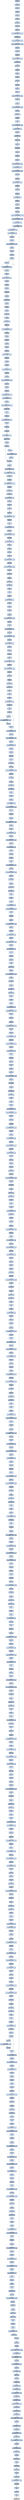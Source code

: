 digraph G {
node[shape=rectangle,style=filled,fillcolor=lightsteelblue,color=lightsteelblue]
bgcolor="transparent"
a0x0041e215pusha_[label="0x0041e215\npusha "];
a0x0041e216call_0x41e21e[label="0x0041e216\ncall 0x41e21e"];
a0x0041e21epopl_ebp[label="0x0041e21e\npopl %ebp"];
a0x0041e21fincl_ebp[label="0x0041e21f\nincl %ebp"];
a0x0041e220pushl_ebp[label="0x0041e220\npushl %ebp"];
a0x0041e221ret[label="0x0041e221\nret"];
a0x0041e21cjmp_0x41e222[label="0x0041e21c\njmp 0x41e222"];
a0x0041e222call_0x41e228[label="0x0041e222\ncall 0x41e228"];
a0x0041e228popl_ebp[label="0x0041e228\npopl %ebp"];
a0x0041e229movl_0xffffffedUINT32_ebx[label="0x0041e229\nmovl $0xffffffed<UINT32>, %ebx"];
a0x0041e22eaddl_ebp_ebx[label="0x0041e22e\naddl %ebp, %ebx"];
a0x0041e230subl_0x1e214UINT32_ebx[label="0x0041e230\nsubl $0x1e214<UINT32>, %ebx"];
a0x0041e236subl_0x338fe6aUINT32_ebp[label="0x0041e236\nsubl $0x338fe6a<UINT32>, %ebp"];
a0x0041e23cpushl_ebx[label="0x0041e23c\npushl %ebx"];
a0x0041e23dcall_0x41e242[label="0x0041e23d\ncall 0x41e242"];
a0x0041e242popl_eax[label="0x0041e242\npopl %eax"];
a0x0041e243addl_0x710UINT32_eax[label="0x0041e243\naddl $0x710<UINT32>, %eax"];
a0x0041e249leal_edx__edx[label="0x0041e249\nleal (%edx), %edx"];
a0x0041e24bloop_0x41e270[label="0x0041e24b\nloop 0x41e270"];
a0x0041e270incl_ecx[label="0x0041e270\nincl %ecx"];
a0x0041e271pushl_eax[label="0x0041e271\npushl %eax"];
a0x0041e272pushl_ebx[label="0x0041e272\npushl %ebx"];
a0x0041e273jnl_0x41e277[label="0x0041e273\njnl 0x41e277"];
a0x0041e277popl_ebx[label="0x0041e277\npopl %ebx"];
a0x0041e278popl_eax[label="0x0041e278\npopl %eax"];
a0x0041e279clc_[label="0x0041e279\nclc "];
a0x0041e27aaddl_0x2a18UINT32_eax[label="0x0041e27a\naddl $0x2a18<UINT32>, %eax"];
a0x0041e280jnl_0x41e28a[label="0x0041e280\njnl 0x41e28a"];
a0x0041e28anop_[label="0x0041e28a\nnop "];
a0x0041e28bcmpl_0x5494UINT32_esp[label="0x0041e28b\ncmpl $0x5494<UINT32>, %esp"];
a0x0041e291pushl_esi[label="0x0041e291\npushl %esi"];
a0x0041e292movl_ecx_esi[label="0x0041e292\nmovl %ecx, %esi"];
a0x0041e294popl_esi[label="0x0041e294\npopl %esi"];
a0x0041e295cld_[label="0x0041e295\ncld "];
a0x0041e296movl_0x2a18UINT32_edx[label="0x0041e296\nmovl $0x2a18<UINT32>, %edx"];
a0x0041e29baddb_0x0UINT8_ah[label="0x0041e29b\naddb $0x0<UINT8>, %ah"];
a0x0041e29epushl_ecx[label="0x0041e29e\npushl %ecx"];
a0x0041e29fmovzbl_cl_ecx[label="0x0041e29f\nmovzbl %cl, %ecx"];
a0x0041e2a2loop_0x41e29f[label="0x0041e2a2\nloop 0x41e29f"];
a0x0041e2a4popl_ecx[label="0x0041e2a4\npopl %ecx"];
a0x0041e2a5loop_0x41e2ba[label="0x0041e2a5\nloop 0x41e2ba"];
a0x0041e2baincl_ecx[label="0x0041e2ba\nincl %ecx"];
a0x0041e2bbja_0x41e2c1[label="0x0041e2bb\nja 0x41e2c1"];
a0x0041e2c1stc_[label="0x0041e2c1\nstc "];
a0x0041e2c2testl_0x348UINT32_eax[label="0x0041e2c2\ntestl $0x348<UINT32>, %eax"];
a0x0041e2c7addl_0x0UINT32_eax[label="0x0041e2c7\naddl $0x0<UINT32>, %eax"];
a0x0041e2ccmovl_0x2a18UINT32_ecx[label="0x0041e2cc\nmovl $0x2a18<UINT32>, %ecx"];
a0x0041e2d1jg_0x41e2db[label="0x0041e2d1\njg 0x41e2db"];
a0x0041e2dbpushl_edx[label="0x0041e2db\npushl %edx"];
a0x0041e2dcaddl_0x0UINT32_eax[label="0x0041e2dc\naddl $0x0<UINT32>, %eax"];
a0x0041e2e1popl_edx[label="0x0041e2e1\npopl %edx"];
a0x0041e2e2jnp_0x41e2e9[label="0x0041e2e2\njnp 0x41e2e9"];
a0x0041e2e4pushl_ecx[label="0x0041e2e4\npushl %ecx"];
a0x0041e2e5pushl_0x38UINT8[label="0x0041e2e5\npushl $0x38<UINT8>"];
a0x0041e2e7popl_ecx[label="0x0041e2e7\npopl %ecx"];
a0x0041e2e8popl_ecx[label="0x0041e2e8\npopl %ecx"];
a0x0041e2e9pushl_edi[label="0x0041e2e9\npushl %edi"];
a0x0041e2eapopl_edi[label="0x0041e2ea\npopl %edi"];
a0x0041e2ebmovl_0xfd7372b8UINT32_esi[label="0x0041e2eb\nmovl $0xfd7372b8<UINT32>, %esi"];
a0x0041e2f0cmpl_0x3711UINT32_ebp[label="0x0041e2f0\ncmpl $0x3711<UINT32>, %ebp"];
a0x0041e2f6rolw_0x60UINT8_bx[label="0x0041e2f6\nrolw $0x60<UINT8>, %bx"];
a0x0041e2fasubl_0x4UINT8_ecx[label="0x0041e2fa\nsubl $0x4<UINT8>, %ecx"];
a0x0041e2fdsubl_0x0UINT32_eax[label="0x0041e2fd\nsubl $0x0<UINT32>, %eax"];
a0x0041e302addb_0x0UINT8_ah[label="0x0041e302\naddb $0x0<UINT8>, %ah"];
a0x0041e305pushl_esi[label="0x0041e305\npushl %esi"];
a0x0041e306pushl_ecx[label="0x0041e306\npushl %ecx"];
a0x0041e307movl_0x1b99UINT32_ecx[label="0x0041e307\nmovl $0x1b99<UINT32>, %ecx"];
a0x0041e30cpopl_ecx[label="0x0041e30c\npopl %ecx"];
a0x0041e30dpopl_esi[label="0x0041e30d\npopl %esi"];
a0x0041e30epushl_eax[label="0x0041e30e\npushl %eax"];
a0x0041e30fje_0x41e316[label="0x0041e30f\nje 0x41e316"];
a0x0041e311jg_0x41e316[label="0x0041e311\njg 0x41e316"];
a0x0041e316popl_eax[label="0x0041e316\npopl %eax"];
a0x0041e317nop_[label="0x0041e317\nnop "];
a0x0041e318subl_0x4UINT8_eax[label="0x0041e318\nsubl $0x4<UINT8>, %eax"];
a0x0041e31bpushl_ebx[label="0x0041e31b\npushl %ebx"];
a0x0041e31cpopl_ebx[label="0x0041e31c\npopl %ebx"];
a0x0041e31dpushl_ebx[label="0x0041e31d\npushl %ebx"];
a0x0041e31ejbe_0x41e324[label="0x0041e31e\njbe 0x41e324"];
a0x0041e320pushl_ebx[label="0x0041e320\npushl %ebx"];
a0x0041e321cmpl_esi_eax[label="0x0041e321\ncmpl %esi, %eax"];
a0x0041e323popl_ebx[label="0x0041e323\npopl %ebx"];
a0x0041e324popl_ebx[label="0x0041e324\npopl %ebx"];
a0x0041e325nop_[label="0x0041e325\nnop "];
a0x0041e326orl_eax_eax[label="0x0041e326\norl %eax, %eax"];
a0x0041e328cmc_[label="0x0041e328\ncmc "];
a0x0041e329movl_eax__edi[label="0x0041e329\nmovl (%eax), %edi"];
a0x0041e32bja_0x41e331[label="0x0041e32b\nja 0x41e331"];
a0x0041e32dtestw_0x66UINT16_ax[label="0x0041e32d\ntestw $0x66<UINT16>, %ax"];
a0x0041e331pushl_ebx[label="0x0041e331\npushl %ebx"];
a0x0041e332incl_ebx[label="0x0041e332\nincl %ebx"];
a0x0041e333popl_ebx[label="0x0041e333\npopl %ebx"];
a0x0041e334pushl_ebp[label="0x0041e334\npushl %ebp"];
a0x0041e335pushl_ecx[label="0x0041e335\npushl %ecx"];
a0x0041e336pushl_eax[label="0x0041e336\npushl %eax"];
a0x0041e337addl_0x4UINT8_esp[label="0x0041e337\naddl $0x4<UINT8>, %esp"];
a0x0041e33apopl_ecx[label="0x0041e33a\npopl %ecx"];
a0x0041e33bpopl_ebp[label="0x0041e33b\npopl %ebp"];
a0x0041e33cjl_0x41e33e[label="0x0041e33c\njl 0x41e33e"];
a0x0041e33exorl_0x0UINT32_esi[label="0x0041e33e\nxorl $0x0<UINT32>, %esi"];
a0x0041e344pushl_eax[label="0x0041e344\npushl %eax"];
a0x0041e345pushl_ebp[label="0x0041e345\npushl %ebp"];
a0x0041e346movl_0x4dc7UINT32_ebp[label="0x0041e346\nmovl $0x4dc7<UINT32>, %ebp"];
a0x0041e34bpopl_ebp[label="0x0041e34b\npopl %ebp"];
a0x0041e34cpopl_eax[label="0x0041e34c\npopl %eax"];
a0x0041e34dnop_[label="0x0041e34d\nnop "];
a0x0041e34erolb_0xffffffc0UINT8_dh[label="0x0041e34e\nrolb $0xffffffc0<UINT8>, %dh"];
a0x0041e351xorw_0x0UINT8_sp[label="0x0041e351\nxorw $0x0<UINT8>, %sp"];
a0x0041e355cld_[label="0x0041e355\ncld "];
a0x0041e356cmpw_0xffffffe7UINT8_bx[label="0x0041e356\ncmpw $0xffffffe7<UINT8>, %bx"];
a0x0041e35aleal_esi__esi[label="0x0041e35a\nleal (%esi), %esi"];
a0x0041e35cclc_[label="0x0041e35c\nclc "];
a0x0041e35dbswap_edi[label="0x0041e35d\nbswap %edi"];
a0x0041e35frolb_0xffffffe0UINT8_cl[label="0x0041e35f\nrolb $0xffffffe0<UINT8>, %cl"];
a0x0041e362cmc_[label="0x0041e362\ncmc "];
a0x0041e363js_0x41e36d[label="0x0041e363\njs 0x41e36d"];
a0x0041e365jae_0x41e36d[label="0x0041e365\njae 0x41e36d"];
a0x0041e367orl_0x0UINT32_edi[label="0x0041e367\norl $0x0<UINT32>, %edi"];
a0x0041e36dandl_ecx_ecx[label="0x0041e36d\nandl %ecx, %ecx"];
a0x0041e36fnegl_edi[label="0x0041e36f\nnegl %edi"];
a0x0041e371jns_0x41e37a[label="0x0041e371\njns 0x41e37a"];
a0x0041e37aloop_0x41e38c[label="0x0041e37a\nloop 0x41e38c"];
a0x0041e38cincl_ecx[label="0x0041e38c\nincl %ecx"];
a0x0041e38dorl_0x0UINT32_ebp[label="0x0041e38d\norl $0x0<UINT32>, %ebp"];
a0x0041e393testb_0xffffff93UINT8_bh[label="0x0041e393\ntestb $0xffffff93<UINT8>, %bh"];
a0x0041e396andw_cx_cx[label="0x0041e396\nandw %cx, %cx"];
a0x0041e399pushl_ebx[label="0x0041e399\npushl %ebx"];
a0x0041e39aandl_0xffffffffUINT32_eax[label="0x0041e39a\nandl $0xffffffff<UINT32>, %eax"];
a0x0041e3a0popl_ebx[label="0x0041e3a0\npopl %ebx"];
a0x0041e3a1testl_ebx_ebx[label="0x0041e3a1\ntestl %ebx, %ebx"];
a0x0041e3a3xorl_ecx_edi[label="0x0041e3a3\nxorl %ecx, %edi"];
a0x0041e3a5subl_0x0UINT8_esi[label="0x0041e3a5\nsubl $0x0<UINT8>, %esi"];
a0x0041e3a8bswap_edi[label="0x0041e3a8\nbswap %edi"];
a0x0041e3aacmc_[label="0x0041e3aa\ncmc "];
a0x0041e3abjo_0x41e3b2[label="0x0041e3ab\njo 0x41e3b2"];
a0x0041e3adpushl_esi[label="0x0041e3ad\npushl %esi"];
a0x0041e3aesarl_0xffffffa0UINT8_ebx[label="0x0041e3ae\nsarl $0xffffffa0<UINT8>, %ebx"];
a0x0041e3b1popl_esi[label="0x0041e3b1\npopl %esi"];
a0x0041e3b2cmc_[label="0x0041e3b2\ncmc "];
a0x0041e3b3rolw_0x40UINT8_dx[label="0x0041e3b3\nrolw $0x40<UINT8>, %dx"];
a0x0041e3b7pushl_ecx[label="0x0041e3b7\npushl %ecx"];
a0x0041e3b8cmpl_0xaf4UINT32_eax[label="0x0041e3b8\ncmpl $0xaf4<UINT32>, %eax"];
a0x0041e3bdpopl_ecx[label="0x0041e3bd\npopl %ecx"];
a0x0041e3beaddb_0x0UINT8_ch[label="0x0041e3be\naddb $0x0<UINT8>, %ch"];
a0x0041e3c1stc_[label="0x0041e3c1\nstc "];
a0x0041e3c2pushl_edx[label="0x0041e3c2\npushl %edx"];
a0x0041e3c3popl_edx[label="0x0041e3c3\npopl %edx"];
a0x0041e3c4nop_[label="0x0041e3c4\nnop "];
a0x0041e3c5xorl_0x6866UINT32_edi[label="0x0041e3c5\nxorl $0x6866<UINT32>, %edi"];
a0x0041e3cbpushl_edx[label="0x0041e3cb\npushl %edx"];
a0x0041e3ccmovl_0x319cUINT32_edx[label="0x0041e3cc\nmovl $0x319c<UINT32>, %edx"];
a0x0041e3d1popl_edx[label="0x0041e3d1\npopl %edx"];
a0x0041e3d2loop_0x41e3ee[label="0x0041e3d2\nloop 0x41e3ee"];
a0x0041e3eeincl_ecx[label="0x0041e3ee\nincl %ecx"];
a0x0041e3efxchgw_ax_bp[label="0x0041e3ef\nxchgw %ax, %bp"];
a0x0041e3f1xchgw_ax_bp[label="0x0041e3f1\nxchgw %ax, %bp"];
a0x0041e3f3cmc_[label="0x0041e3f3\ncmc "];
a0x0041e3f4cld_[label="0x0041e3f4\ncld "];
a0x0041e3f5nop_[label="0x0041e3f5\nnop "];
a0x0041e3f6subl_0x0UINT8_esi[label="0x0041e3f6\nsubl $0x0<UINT8>, %esi"];
a0x0041e3f9bswap_edi[label="0x0041e3f9\nbswap %edi"];
a0x0041e3fbcmc_[label="0x0041e3fb\ncmc "];
a0x0041e3fcjo_0x41e403[label="0x0041e3fc\njo 0x41e403"];
a0x0041e3fepushl_esi[label="0x0041e3fe\npushl %esi"];
a0x0041e3ffsarl_0xffffffa0UINT8_ebx[label="0x0041e3ff\nsarl $0xffffffa0<UINT8>, %ebx"];
a0x0041e402popl_esi[label="0x0041e402\npopl %esi"];
a0x0041e403cmc_[label="0x0041e403\ncmc "];
a0x0041e404rolw_0x40UINT8_dx[label="0x0041e404\nrolw $0x40<UINT8>, %dx"];
a0x0041e408pushl_ecx[label="0x0041e408\npushl %ecx"];
a0x0041e409cmpl_0xaf4UINT32_eax[label="0x0041e409\ncmpl $0xaf4<UINT32>, %eax"];
a0x0041e40epopl_ecx[label="0x0041e40e\npopl %ecx"];
a0x0041e40faddb_0x0UINT8_ch[label="0x0041e40f\naddb $0x0<UINT8>, %ch"];
a0x0041e412stc_[label="0x0041e412\nstc "];
a0x0041e413pushl_edx[label="0x0041e413\npushl %edx"];
a0x0041e414popl_edx[label="0x0041e414\npopl %edx"];
a0x0041e415nop_[label="0x0041e415\nnop "];
a0x0041e416xorl_0x36c5UINT32_edi[label="0x0041e416\nxorl $0x36c5<UINT32>, %edi"];
a0x0041e41cpushl_edx[label="0x0041e41c\npushl %edx"];
a0x0041e41dmovl_0x319cUINT32_edx[label="0x0041e41d\nmovl $0x319c<UINT32>, %edx"];
a0x0041e422popl_edx[label="0x0041e422\npopl %edx"];
a0x0041e423loop_0x41e43f[label="0x0041e423\nloop 0x41e43f"];
a0x0041e43fincl_ecx[label="0x0041e43f\nincl %ecx"];
a0x0041e440xchgw_ax_bp[label="0x0041e440\nxchgw %ax, %bp"];
a0x0041e442xchgw_ax_bp[label="0x0041e442\nxchgw %ax, %bp"];
a0x0041e444cmc_[label="0x0041e444\ncmc "];
a0x0041e445cld_[label="0x0041e445\ncld "];
a0x0041e446nop_[label="0x0041e446\nnop "];
a0x0041e447subl_0x0UINT8_esi[label="0x0041e447\nsubl $0x0<UINT8>, %esi"];
a0x0041e44asubl_esi_edi[label="0x0041e44a\nsubl %esi, %edi"];
a0x0041e44ccmc_[label="0x0041e44c\ncmc "];
a0x0041e44djo_0x41e454[label="0x0041e44d\njo 0x41e454"];
a0x0041e44fpushl_esi[label="0x0041e44f\npushl %esi"];
a0x0041e450sarl_0xffffffa0UINT8_ebx[label="0x0041e450\nsarl $0xffffffa0<UINT8>, %ebx"];
a0x0041e453popl_esi[label="0x0041e453\npopl %esi"];
a0x0041e454cmc_[label="0x0041e454\ncmc "];
a0x0041e455rolw_0x40UINT8_dx[label="0x0041e455\nrolw $0x40<UINT8>, %dx"];
a0x0041e459pushl_ecx[label="0x0041e459\npushl %ecx"];
a0x0041e45acmpl_0xaf4UINT32_eax[label="0x0041e45a\ncmpl $0xaf4<UINT32>, %eax"];
a0x0041e45fpopl_ecx[label="0x0041e45f\npopl %ecx"];
a0x0041e460addb_0x0UINT8_ch[label="0x0041e460\naddb $0x0<UINT8>, %ch"];
a0x0041e463stc_[label="0x0041e463\nstc "];
a0x0041e464pushl_edx[label="0x0041e464\npushl %edx"];
a0x0041e465popl_edx[label="0x0041e465\npopl %edx"];
a0x0041e466nop_[label="0x0041e466\nnop "];
a0x0041e467xorl_ecx_edi[label="0x0041e467\nxorl %ecx, %edi"];
a0x0041e469pushl_edx[label="0x0041e469\npushl %edx"];
a0x0041e46amovl_0x319cUINT32_edx[label="0x0041e46a\nmovl $0x319c<UINT32>, %edx"];
a0x0041e46fpopl_edx[label="0x0041e46f\npopl %edx"];
a0x0041e470loop_0x41e48c[label="0x0041e470\nloop 0x41e48c"];
a0x0041e48cincl_ecx[label="0x0041e48c\nincl %ecx"];
a0x0041e48dxchgw_ax_bp[label="0x0041e48d\nxchgw %ax, %bp"];
a0x0041e48fxchgw_ax_bp[label="0x0041e48f\nxchgw %ax, %bp"];
a0x0041e491cmc_[label="0x0041e491\ncmc "];
a0x0041e492cld_[label="0x0041e492\ncld "];
a0x0041e493nop_[label="0x0041e493\nnop "];
a0x0041e494subl_0x0UINT8_esi[label="0x0041e494\nsubl $0x0<UINT8>, %esi"];
a0x0041e497addl_0x5266UINT32_esi[label="0x0041e497\naddl $0x5266<UINT32>, %esi"];
a0x0041e49dcmc_[label="0x0041e49d\ncmc "];
a0x0041e49ejo_0x41e4a5[label="0x0041e49e\njo 0x41e4a5"];
a0x0041e4a0pushl_esi[label="0x0041e4a0\npushl %esi"];
a0x0041e4a1sarl_0xffffffa0UINT8_ebx[label="0x0041e4a1\nsarl $0xffffffa0<UINT8>, %ebx"];
a0x0041e4a4popl_esi[label="0x0041e4a4\npopl %esi"];
a0x0041e4a5cmc_[label="0x0041e4a5\ncmc "];
a0x0041e4a6rolw_0x40UINT8_dx[label="0x0041e4a6\nrolw $0x40<UINT8>, %dx"];
a0x0041e4aapushl_ecx[label="0x0041e4aa\npushl %ecx"];
a0x0041e4abcmpl_0xaf4UINT32_eax[label="0x0041e4ab\ncmpl $0xaf4<UINT32>, %eax"];
a0x0041e4b0popl_ecx[label="0x0041e4b0\npopl %ecx"];
a0x0041e4b1addb_0x0UINT8_ch[label="0x0041e4b1\naddb $0x0<UINT8>, %ch"];
a0x0041e4b4stc_[label="0x0041e4b4\nstc "];
a0x0041e4b5pushl_edx[label="0x0041e4b5\npushl %edx"];
a0x0041e4b6popl_edx[label="0x0041e4b6\npopl %edx"];
a0x0041e4b7nop_[label="0x0041e4b7\nnop "];
a0x0041e4b8xorl_0x7f0fUINT32_edi[label="0x0041e4b8\nxorl $0x7f0f<UINT32>, %edi"];
a0x0041e4bepushl_edx[label="0x0041e4be\npushl %edx"];
a0x0041e4bfmovl_0x319cUINT32_edx[label="0x0041e4bf\nmovl $0x319c<UINT32>, %edx"];
a0x0041e4c4popl_edx[label="0x0041e4c4\npopl %edx"];
a0x0041e4c5loop_0x41e4e1[label="0x0041e4c5\nloop 0x41e4e1"];
a0x0041e4e1incl_ecx[label="0x0041e4e1\nincl %ecx"];
a0x0041e4e2xchgw_ax_bp[label="0x0041e4e2\nxchgw %ax, %bp"];
a0x0041e4e4xchgw_ax_bp[label="0x0041e4e4\nxchgw %ax, %bp"];
a0x0041e4e6cmc_[label="0x0041e4e6\ncmc "];
a0x0041e4e7cld_[label="0x0041e4e7\ncld "];
a0x0041e4e8nop_[label="0x0041e4e8\nnop "];
a0x0041e4e9subl_0x0UINT8_esi[label="0x0041e4e9\nsubl $0x0<UINT8>, %esi"];
a0x0041e4ecsubl_0x25aaUINT32_esi[label="0x0041e4ec\nsubl $0x25aa<UINT32>, %esi"];
a0x0041e4f2cmc_[label="0x0041e4f2\ncmc "];
a0x0041e4f3jo_0x41e4fa[label="0x0041e4f3\njo 0x41e4fa"];
a0x0041e4f5pushl_esi[label="0x0041e4f5\npushl %esi"];
a0x0041e4f6sarl_0xffffffa0UINT8_ebx[label="0x0041e4f6\nsarl $0xffffffa0<UINT8>, %ebx"];
a0x0041e4f9popl_esi[label="0x0041e4f9\npopl %esi"];
a0x0041e4facmc_[label="0x0041e4fa\ncmc "];
a0x0041e4fbrolw_0x40UINT8_dx[label="0x0041e4fb\nrolw $0x40<UINT8>, %dx"];
a0x0041e4ffpushl_ecx[label="0x0041e4ff\npushl %ecx"];
a0x0041e500cmpl_0xaf4UINT32_eax[label="0x0041e500\ncmpl $0xaf4<UINT32>, %eax"];
a0x0041e505popl_ecx[label="0x0041e505\npopl %ecx"];
a0x0041e506addb_0x0UINT8_ch[label="0x0041e506\naddb $0x0<UINT8>, %ch"];
a0x0041e509stc_[label="0x0041e509\nstc "];
a0x0041e50apushl_edx[label="0x0041e50a\npushl %edx"];
a0x0041e50bpopl_edx[label="0x0041e50b\npopl %edx"];
a0x0041e50cnop_[label="0x0041e50c\nnop "];
a0x0041e50dxorl_ecx_edi[label="0x0041e50d\nxorl %ecx, %edi"];
a0x0041e50fpushl_edx[label="0x0041e50f\npushl %edx"];
a0x0041e510movl_0x319cUINT32_edx[label="0x0041e510\nmovl $0x319c<UINT32>, %edx"];
a0x0041e515popl_edx[label="0x0041e515\npopl %edx"];
a0x0041e516loop_0x41e532[label="0x0041e516\nloop 0x41e532"];
a0x0041e532incl_ecx[label="0x0041e532\nincl %ecx"];
a0x0041e533xchgw_ax_bp[label="0x0041e533\nxchgw %ax, %bp"];
a0x0041e535xchgw_ax_bp[label="0x0041e535\nxchgw %ax, %bp"];
a0x0041e537cmc_[label="0x0041e537\ncmc "];
a0x0041e538cld_[label="0x0041e538\ncld "];
a0x0041e539nop_[label="0x0041e539\nnop "];
a0x0041e53asubl_0x0UINT8_esi[label="0x0041e53a\nsubl $0x0<UINT8>, %esi"];
a0x0041e53droll_0xffffff93UINT8_edi[label="0x0041e53d\nroll $0xffffff93<UINT8>, %edi"];
a0x0041e540cmc_[label="0x0041e540\ncmc "];
a0x0041e541jo_0x41e548[label="0x0041e541\njo 0x41e548"];
a0x0041e543pushl_esi[label="0x0041e543\npushl %esi"];
a0x0041e544sarl_0xffffffa0UINT8_ebx[label="0x0041e544\nsarl $0xffffffa0<UINT8>, %ebx"];
a0x0041e547popl_esi[label="0x0041e547\npopl %esi"];
a0x0041e548cmc_[label="0x0041e548\ncmc "];
a0x0041e549rolw_0x40UINT8_dx[label="0x0041e549\nrolw $0x40<UINT8>, %dx"];
a0x0041e54dpushl_ecx[label="0x0041e54d\npushl %ecx"];
a0x0041e54ecmpl_0xaf4UINT32_eax[label="0x0041e54e\ncmpl $0xaf4<UINT32>, %eax"];
a0x0041e553popl_ecx[label="0x0041e553\npopl %ecx"];
a0x0041e554addb_0x0UINT8_ch[label="0x0041e554\naddb $0x0<UINT8>, %ch"];
a0x0041e557stc_[label="0x0041e557\nstc "];
a0x0041e558pushl_edx[label="0x0041e558\npushl %edx"];
a0x0041e559popl_edx[label="0x0041e559\npopl %edx"];
a0x0041e55anop_[label="0x0041e55a\nnop "];
a0x0041e55bnotl_edi[label="0x0041e55b\nnotl %edi"];
a0x0041e55dpushl_edx[label="0x0041e55d\npushl %edx"];
a0x0041e55emovl_0x319cUINT32_edx[label="0x0041e55e\nmovl $0x319c<UINT32>, %edx"];
a0x0041e563popl_edx[label="0x0041e563\npopl %edx"];
a0x0041e564loop_0x41e580[label="0x0041e564\nloop 0x41e580"];
a0x0041e580incl_ecx[label="0x0041e580\nincl %ecx"];
a0x0041e581xchgw_ax_bp[label="0x0041e581\nxchgw %ax, %bp"];
a0x0041e583xchgw_ax_bp[label="0x0041e583\nxchgw %ax, %bp"];
a0x0041e585cmc_[label="0x0041e585\ncmc "];
a0x0041e586cld_[label="0x0041e586\ncld "];
a0x0041e587nop_[label="0x0041e587\nnop "];
a0x0041e588subl_0x0UINT8_esi[label="0x0041e588\nsubl $0x0<UINT8>, %esi"];
a0x0041e58baddl_0x7d86UINT32_edi[label="0x0041e58b\naddl $0x7d86<UINT32>, %edi"];
a0x0041e591cmc_[label="0x0041e591\ncmc "];
a0x0041e592jo_0x41e599[label="0x0041e592\njo 0x41e599"];
a0x0041e594pushl_esi[label="0x0041e594\npushl %esi"];
a0x0041e595sarl_0xffffffa0UINT8_ebx[label="0x0041e595\nsarl $0xffffffa0<UINT8>, %ebx"];
a0x0041e598popl_esi[label="0x0041e598\npopl %esi"];
a0x0041e599cmc_[label="0x0041e599\ncmc "];
a0x0041e59arolw_0x40UINT8_dx[label="0x0041e59a\nrolw $0x40<UINT8>, %dx"];
a0x0041e59epushl_ecx[label="0x0041e59e\npushl %ecx"];
a0x0041e59fcmpl_0xaf4UINT32_eax[label="0x0041e59f\ncmpl $0xaf4<UINT32>, %eax"];
a0x0041e5a4popl_ecx[label="0x0041e5a4\npopl %ecx"];
a0x0041e5a5addb_0x0UINT8_ch[label="0x0041e5a5\naddb $0x0<UINT8>, %ch"];
a0x0041e5a8stc_[label="0x0041e5a8\nstc "];
a0x0041e5a9pushl_edx[label="0x0041e5a9\npushl %edx"];
a0x0041e5aapopl_edx[label="0x0041e5aa\npopl %edx"];
a0x0041e5abnop_[label="0x0041e5ab\nnop "];
a0x0041e5acxorl_ecx_edi[label="0x0041e5ac\nxorl %ecx, %edi"];
a0x0041e5aepushl_edx[label="0x0041e5ae\npushl %edx"];
a0x0041e5afmovl_0x319cUINT32_edx[label="0x0041e5af\nmovl $0x319c<UINT32>, %edx"];
a0x0041e5b4popl_edx[label="0x0041e5b4\npopl %edx"];
a0x0041e5b5loop_0x41e5d1[label="0x0041e5b5\nloop 0x41e5d1"];
a0x0041e5d1incl_ecx[label="0x0041e5d1\nincl %ecx"];
a0x0041e5d2xchgw_ax_bp[label="0x0041e5d2\nxchgw %ax, %bp"];
a0x0041e5d4xchgw_ax_bp[label="0x0041e5d4\nxchgw %ax, %bp"];
a0x0041e5d6cmc_[label="0x0041e5d6\ncmc "];
a0x0041e5d7cld_[label="0x0041e5d7\ncld "];
a0x0041e5d8nop_[label="0x0041e5d8\nnop "];
a0x0041e5d9subl_0x0UINT8_esi[label="0x0041e5d9\nsubl $0x0<UINT8>, %esi"];
a0x0041e5dcaddl_ecx_edi[label="0x0041e5dc\naddl %ecx, %edi"];
a0x0041e5decmc_[label="0x0041e5de\ncmc "];
a0x0041e5dfjo_0x41e5e6[label="0x0041e5df\njo 0x41e5e6"];
a0x0041e5e1pushl_esi[label="0x0041e5e1\npushl %esi"];
a0x0041e5e2sarl_0xffffffa0UINT8_ebx[label="0x0041e5e2\nsarl $0xffffffa0<UINT8>, %ebx"];
a0x0041e5e5popl_esi[label="0x0041e5e5\npopl %esi"];
a0x0041e5e6cmc_[label="0x0041e5e6\ncmc "];
a0x0041e5e7rolw_0x40UINT8_dx[label="0x0041e5e7\nrolw $0x40<UINT8>, %dx"];
a0x0041e5ebpushl_ecx[label="0x0041e5eb\npushl %ecx"];
a0x0041e5eccmpl_0xaf4UINT32_eax[label="0x0041e5ec\ncmpl $0xaf4<UINT32>, %eax"];
a0x0041e5f1popl_ecx[label="0x0041e5f1\npopl %ecx"];
a0x0041e5f2addb_0x0UINT8_ch[label="0x0041e5f2\naddb $0x0<UINT8>, %ch"];
a0x0041e5f5stc_[label="0x0041e5f5\nstc "];
a0x0041e5f6pushl_edx[label="0x0041e5f6\npushl %edx"];
a0x0041e5f7popl_edx[label="0x0041e5f7\npopl %edx"];
a0x0041e5f8nop_[label="0x0041e5f8\nnop "];
a0x0041e5f9xorl_esi_edi[label="0x0041e5f9\nxorl %esi, %edi"];
a0x0041e5fbpushl_edx[label="0x0041e5fb\npushl %edx"];
a0x0041e5fcmovl_0x319cUINT32_edx[label="0x0041e5fc\nmovl $0x319c<UINT32>, %edx"];
a0x0041e601popl_edx[label="0x0041e601\npopl %edx"];
a0x0041e602loop_0x41e61e[label="0x0041e602\nloop 0x41e61e"];
a0x0041e61eincl_ecx[label="0x0041e61e\nincl %ecx"];
a0x0041e61fxchgw_ax_bp[label="0x0041e61f\nxchgw %ax, %bp"];
a0x0041e621xchgw_ax_bp[label="0x0041e621\nxchgw %ax, %bp"];
a0x0041e623cmc_[label="0x0041e623\ncmc "];
a0x0041e624cld_[label="0x0041e624\ncld "];
a0x0041e625nop_[label="0x0041e625\nnop "];
a0x0041e626subl_0x0UINT8_esi[label="0x0041e626\nsubl $0x0<UINT8>, %esi"];
a0x0041e629negl_edi[label="0x0041e629\nnegl %edi"];
a0x0041e62bcmc_[label="0x0041e62b\ncmc "];
a0x0041e62cjo_0x41e633[label="0x0041e62c\njo 0x41e633"];
a0x0041e62epushl_esi[label="0x0041e62e\npushl %esi"];
a0x0041e62fsarl_0xffffffa0UINT8_ebx[label="0x0041e62f\nsarl $0xffffffa0<UINT8>, %ebx"];
a0x0041e632popl_esi[label="0x0041e632\npopl %esi"];
a0x0041e633cmc_[label="0x0041e633\ncmc "];
a0x0041e634rolw_0x40UINT8_dx[label="0x0041e634\nrolw $0x40<UINT8>, %dx"];
a0x0041e638pushl_ecx[label="0x0041e638\npushl %ecx"];
a0x0041e639cmpl_0xaf4UINT32_eax[label="0x0041e639\ncmpl $0xaf4<UINT32>, %eax"];
a0x0041e63epopl_ecx[label="0x0041e63e\npopl %ecx"];
a0x0041e63faddb_0x0UINT8_ch[label="0x0041e63f\naddb $0x0<UINT8>, %ch"];
a0x0041e642stc_[label="0x0041e642\nstc "];
a0x0041e643pushl_edx[label="0x0041e643\npushl %edx"];
a0x0041e644popl_edx[label="0x0041e644\npopl %edx"];
a0x0041e645nop_[label="0x0041e645\nnop "];
a0x0041e646rorl_0xfffffff9UINT8_edi[label="0x0041e646\nrorl $0xfffffff9<UINT8>, %edi"];
a0x0041e649pushl_edx[label="0x0041e649\npushl %edx"];
a0x0041e64amovl_0x319cUINT32_edx[label="0x0041e64a\nmovl $0x319c<UINT32>, %edx"];
a0x0041e64fpopl_edx[label="0x0041e64f\npopl %edx"];
a0x0041e650loop_0x41e66c[label="0x0041e650\nloop 0x41e66c"];
a0x0041e66cincl_ecx[label="0x0041e66c\nincl %ecx"];
a0x0041e66dxchgw_ax_bp[label="0x0041e66d\nxchgw %ax, %bp"];
a0x0041e66fxchgw_ax_bp[label="0x0041e66f\nxchgw %ax, %bp"];
a0x0041e671cmc_[label="0x0041e671\ncmc "];
a0x0041e672cld_[label="0x0041e672\ncld "];
a0x0041e673nop_[label="0x0041e673\nnop "];
a0x0041e674subl_0x0UINT8_esi[label="0x0041e674\nsubl $0x0<UINT8>, %esi"];
a0x0041e677subl_0x1750UINT32_esi[label="0x0041e677\nsubl $0x1750<UINT32>, %esi"];
a0x0041e67dcmc_[label="0x0041e67d\ncmc "];
a0x0041e67ejo_0x41e685[label="0x0041e67e\njo 0x41e685"];
a0x0041e680pushl_esi[label="0x0041e680\npushl %esi"];
a0x0041e681sarl_0xffffffa0UINT8_ebx[label="0x0041e681\nsarl $0xffffffa0<UINT8>, %ebx"];
a0x0041e684popl_esi[label="0x0041e684\npopl %esi"];
a0x0041e685cmc_[label="0x0041e685\ncmc "];
a0x0041e686rolw_0x40UINT8_dx[label="0x0041e686\nrolw $0x40<UINT8>, %dx"];
a0x0041e68apushl_ecx[label="0x0041e68a\npushl %ecx"];
a0x0041e68bcmpl_0xaf4UINT32_eax[label="0x0041e68b\ncmpl $0xaf4<UINT32>, %eax"];
a0x0041e690popl_ecx[label="0x0041e690\npopl %ecx"];
a0x0041e691addb_0x0UINT8_ch[label="0x0041e691\naddb $0x0<UINT8>, %ch"];
a0x0041e694stc_[label="0x0041e694\nstc "];
a0x0041e695pushl_edx[label="0x0041e695\npushl %edx"];
a0x0041e696popl_edx[label="0x0041e696\npopl %edx"];
a0x0041e697nop_[label="0x0041e697\nnop "];
a0x0041e698addl_0x4ca4UINT32_edi[label="0x0041e698\naddl $0x4ca4<UINT32>, %edi"];
a0x0041e69epushl_edx[label="0x0041e69e\npushl %edx"];
a0x0041e69fmovl_0x319cUINT32_edx[label="0x0041e69f\nmovl $0x319c<UINT32>, %edx"];
a0x0041e6a4popl_edx[label="0x0041e6a4\npopl %edx"];
a0x0041e6a5loop_0x41e6c1[label="0x0041e6a5\nloop 0x41e6c1"];
a0x0041e6c1incl_ecx[label="0x0041e6c1\nincl %ecx"];
a0x0041e6c2xchgw_ax_bp[label="0x0041e6c2\nxchgw %ax, %bp"];
a0x0041e6c4xchgw_ax_bp[label="0x0041e6c4\nxchgw %ax, %bp"];
a0x0041e6c6cmc_[label="0x0041e6c6\ncmc "];
a0x0041e6c7cld_[label="0x0041e6c7\ncld "];
a0x0041e6c8nop_[label="0x0041e6c8\nnop "];
a0x0041e6c9subl_0x0UINT8_esi[label="0x0041e6c9\nsubl $0x0<UINT8>, %esi"];
a0x0041e6ccxorl_esi_edi[label="0x0041e6cc\nxorl %esi, %edi"];
a0x0041e6cecmc_[label="0x0041e6ce\ncmc "];
a0x0041e6cfjo_0x41e6d6[label="0x0041e6cf\njo 0x41e6d6"];
a0x0041e6d1pushl_esi[label="0x0041e6d1\npushl %esi"];
a0x0041e6d2sarl_0xffffffa0UINT8_ebx[label="0x0041e6d2\nsarl $0xffffffa0<UINT8>, %ebx"];
a0x0041e6d5popl_esi[label="0x0041e6d5\npopl %esi"];
a0x0041e6d6cmc_[label="0x0041e6d6\ncmc "];
a0x0041e6d7rolw_0x40UINT8_dx[label="0x0041e6d7\nrolw $0x40<UINT8>, %dx"];
a0x0041e6dbpushl_ecx[label="0x0041e6db\npushl %ecx"];
a0x0041e6dccmpl_0xaf4UINT32_eax[label="0x0041e6dc\ncmpl $0xaf4<UINT32>, %eax"];
a0x0041e6e1popl_ecx[label="0x0041e6e1\npopl %ecx"];
a0x0041e6e2addb_0x0UINT8_ch[label="0x0041e6e2\naddb $0x0<UINT8>, %ch"];
a0x0041e6e5stc_[label="0x0041e6e5\nstc "];
a0x0041e6e6pushl_edx[label="0x0041e6e6\npushl %edx"];
a0x0041e6e7popl_edx[label="0x0041e6e7\npopl %edx"];
a0x0041e6e8nop_[label="0x0041e6e8\nnop "];
a0x0041e6e9bswap_edi[label="0x0041e6e9\nbswap %edi"];
a0x0041e6ebpushl_edx[label="0x0041e6eb\npushl %edx"];
a0x0041e6ecmovl_0x319cUINT32_edx[label="0x0041e6ec\nmovl $0x319c<UINT32>, %edx"];
a0x0041e6f1popl_edx[label="0x0041e6f1\npopl %edx"];
a0x0041e6f2loop_0x41e70e[label="0x0041e6f2\nloop 0x41e70e"];
a0x0041e70eincl_ecx[label="0x0041e70e\nincl %ecx"];
a0x0041e70fxchgw_ax_bp[label="0x0041e70f\nxchgw %ax, %bp"];
a0x0041e711xchgw_ax_bp[label="0x0041e711\nxchgw %ax, %bp"];
a0x0041e713cmc_[label="0x0041e713\ncmc "];
a0x0041e714cld_[label="0x0041e714\ncld "];
a0x0041e715nop_[label="0x0041e715\nnop "];
a0x0041e716subl_0x0UINT8_esi[label="0x0041e716\nsubl $0x0<UINT8>, %esi"];
a0x0041e719bswap_edi[label="0x0041e719\nbswap %edi"];
a0x0041e71bcmc_[label="0x0041e71b\ncmc "];
a0x0041e71cjo_0x41e723[label="0x0041e71c\njo 0x41e723"];
a0x0041e71epushl_esi[label="0x0041e71e\npushl %esi"];
a0x0041e71fsarl_0xffffffa0UINT8_ebx[label="0x0041e71f\nsarl $0xffffffa0<UINT8>, %ebx"];
a0x0041e722popl_esi[label="0x0041e722\npopl %esi"];
a0x0041e723cmc_[label="0x0041e723\ncmc "];
a0x0041e724rolw_0x40UINT8_dx[label="0x0041e724\nrolw $0x40<UINT8>, %dx"];
a0x0041e728pushl_ecx[label="0x0041e728\npushl %ecx"];
a0x0041e729cmpl_0xaf4UINT32_eax[label="0x0041e729\ncmpl $0xaf4<UINT32>, %eax"];
a0x0041e72epopl_ecx[label="0x0041e72e\npopl %ecx"];
a0x0041e72faddb_0x0UINT8_ch[label="0x0041e72f\naddb $0x0<UINT8>, %ch"];
a0x0041e732stc_[label="0x0041e732\nstc "];
a0x0041e733pushl_edx[label="0x0041e733\npushl %edx"];
a0x0041e734popl_edx[label="0x0041e734\npopl %edx"];
a0x0041e735nop_[label="0x0041e735\nnop "];
a0x0041e736subl_0xdedUINT32_esi[label="0x0041e736\nsubl $0xded<UINT32>, %esi"];
a0x0041e73cpushl_edx[label="0x0041e73c\npushl %edx"];
a0x0041e73dmovl_0x319cUINT32_edx[label="0x0041e73d\nmovl $0x319c<UINT32>, %edx"];
a0x0041e742popl_edx[label="0x0041e742\npopl %edx"];
a0x0041e743loop_0x41e75f[label="0x0041e743\nloop 0x41e75f"];
a0x0041e75fincl_ecx[label="0x0041e75f\nincl %ecx"];
a0x0041e760xchgw_ax_bp[label="0x0041e760\nxchgw %ax, %bp"];
a0x0041e762xchgw_ax_bp[label="0x0041e762\nxchgw %ax, %bp"];
a0x0041e764cmc_[label="0x0041e764\ncmc "];
a0x0041e765cld_[label="0x0041e765\ncld "];
a0x0041e766nop_[label="0x0041e766\nnop "];
a0x0041e767subl_0x0UINT8_esi[label="0x0041e767\nsubl $0x0<UINT8>, %esi"];
a0x0041e76axorl_esi_edi[label="0x0041e76a\nxorl %esi, %edi"];
a0x0041e76ccmc_[label="0x0041e76c\ncmc "];
a0x0041e76djo_0x41e774[label="0x0041e76d\njo 0x41e774"];
a0x0041e76fpushl_esi[label="0x0041e76f\npushl %esi"];
a0x0041e770sarl_0xffffffa0UINT8_ebx[label="0x0041e770\nsarl $0xffffffa0<UINT8>, %ebx"];
a0x0041e773popl_esi[label="0x0041e773\npopl %esi"];
a0x0041e774cmc_[label="0x0041e774\ncmc "];
a0x0041e775rolw_0x40UINT8_dx[label="0x0041e775\nrolw $0x40<UINT8>, %dx"];
a0x0041e779pushl_ecx[label="0x0041e779\npushl %ecx"];
a0x0041e77acmpl_0xaf4UINT32_eax[label="0x0041e77a\ncmpl $0xaf4<UINT32>, %eax"];
a0x0041e77fpopl_ecx[label="0x0041e77f\npopl %ecx"];
a0x0041e780addb_0x0UINT8_ch[label="0x0041e780\naddb $0x0<UINT8>, %ch"];
a0x0041e783stc_[label="0x0041e783\nstc "];
a0x0041e784pushl_edx[label="0x0041e784\npushl %edx"];
a0x0041e785popl_edx[label="0x0041e785\npopl %edx"];
a0x0041e786nop_[label="0x0041e786\nnop "];
a0x0041e787negl_edi[label="0x0041e787\nnegl %edi"];
a0x0041e789pushl_edx[label="0x0041e789\npushl %edx"];
a0x0041e78amovl_0x319cUINT32_edx[label="0x0041e78a\nmovl $0x319c<UINT32>, %edx"];
a0x0041e78fpopl_edx[label="0x0041e78f\npopl %edx"];
a0x0041e790loop_0x41e7ac[label="0x0041e790\nloop 0x41e7ac"];
a0x0041e7acincl_ecx[label="0x0041e7ac\nincl %ecx"];
a0x0041e7adxchgw_ax_bp[label="0x0041e7ad\nxchgw %ax, %bp"];
a0x0041e7afxchgw_ax_bp[label="0x0041e7af\nxchgw %ax, %bp"];
a0x0041e7b1cmc_[label="0x0041e7b1\ncmc "];
a0x0041e7b2cld_[label="0x0041e7b2\ncld "];
a0x0041e7b3nop_[label="0x0041e7b3\nnop "];
a0x0041e7b4subl_0x0UINT8_esi[label="0x0041e7b4\nsubl $0x0<UINT8>, %esi"];
a0x0041e7b7roll_0x4aUINT8_edi[label="0x0041e7b7\nroll $0x4a<UINT8>, %edi"];
a0x0041e7bacmc_[label="0x0041e7ba\ncmc "];
a0x0041e7bbjo_0x41e7c2[label="0x0041e7bb\njo 0x41e7c2"];
a0x0041e7bdpushl_esi[label="0x0041e7bd\npushl %esi"];
a0x0041e7besarl_0xffffffa0UINT8_ebx[label="0x0041e7be\nsarl $0xffffffa0<UINT8>, %ebx"];
a0x0041e7c1popl_esi[label="0x0041e7c1\npopl %esi"];
a0x0041e7c2cmc_[label="0x0041e7c2\ncmc "];
a0x0041e7c3rolw_0x40UINT8_dx[label="0x0041e7c3\nrolw $0x40<UINT8>, %dx"];
a0x0041e7c7pushl_ecx[label="0x0041e7c7\npushl %ecx"];
a0x0041e7c8cmpl_0xaf4UINT32_eax[label="0x0041e7c8\ncmpl $0xaf4<UINT32>, %eax"];
a0x0041e7cdpopl_ecx[label="0x0041e7cd\npopl %ecx"];
a0x0041e7ceaddb_0x0UINT8_ch[label="0x0041e7ce\naddb $0x0<UINT8>, %ch"];
a0x0041e7d1stc_[label="0x0041e7d1\nstc "];
a0x0041e7d2pushl_edx[label="0x0041e7d2\npushl %edx"];
a0x0041e7d3popl_edx[label="0x0041e7d3\npopl %edx"];
a0x0041e7d4nop_[label="0x0041e7d4\nnop "];
a0x0041e7d5subl_esi_edi[label="0x0041e7d5\nsubl %esi, %edi"];
a0x0041e7d7pushl_edx[label="0x0041e7d7\npushl %edx"];
a0x0041e7d8movl_0x319cUINT32_edx[label="0x0041e7d8\nmovl $0x319c<UINT32>, %edx"];
a0x0041e7ddpopl_edx[label="0x0041e7dd\npopl %edx"];
a0x0041e7deloop_0x41e7fa[label="0x0041e7de\nloop 0x41e7fa"];
a0x0041e7faincl_ecx[label="0x0041e7fa\nincl %ecx"];
a0x0041e7fbxchgw_ax_bp[label="0x0041e7fb\nxchgw %ax, %bp"];
a0x0041e7fdxchgw_ax_bp[label="0x0041e7fd\nxchgw %ax, %bp"];
a0x0041e7ffcmc_[label="0x0041e7ff\ncmc "];
a0x0041e800cld_[label="0x0041e800\ncld "];
a0x0041e801nop_[label="0x0041e801\nnop "];
a0x0041e802subl_0x0UINT8_esi[label="0x0041e802\nsubl $0x0<UINT8>, %esi"];
a0x0041e805roll_0x7fUINT8_edi[label="0x0041e805\nroll $0x7f<UINT8>, %edi"];
a0x0041e808cmc_[label="0x0041e808\ncmc "];
a0x0041e809jo_0x41e810[label="0x0041e809\njo 0x41e810"];
a0x0041e80bpushl_esi[label="0x0041e80b\npushl %esi"];
a0x0041e80csarl_0xffffffa0UINT8_ebx[label="0x0041e80c\nsarl $0xffffffa0<UINT8>, %ebx"];
a0x0041e80fpopl_esi[label="0x0041e80f\npopl %esi"];
a0x0041e810cmc_[label="0x0041e810\ncmc "];
a0x0041e811rolw_0x40UINT8_dx[label="0x0041e811\nrolw $0x40<UINT8>, %dx"];
a0x0041e815pushl_ecx[label="0x0041e815\npushl %ecx"];
a0x0041e816cmpl_0xaf4UINT32_eax[label="0x0041e816\ncmpl $0xaf4<UINT32>, %eax"];
a0x0041e81bpopl_ecx[label="0x0041e81b\npopl %ecx"];
a0x0041e81caddb_0x0UINT8_ch[label="0x0041e81c\naddb $0x0<UINT8>, %ch"];
a0x0041e81fstc_[label="0x0041e81f\nstc "];
a0x0041e820pushl_edx[label="0x0041e820\npushl %edx"];
a0x0041e821popl_edx[label="0x0041e821\npopl %edx"];
a0x0041e822nop_[label="0x0041e822\nnop "];
a0x0041e823subl_0x5c54UINT32_edi[label="0x0041e823\nsubl $0x5c54<UINT32>, %edi"];
a0x0041e829pushl_edx[label="0x0041e829\npushl %edx"];
a0x0041e82amovl_0x319cUINT32_edx[label="0x0041e82a\nmovl $0x319c<UINT32>, %edx"];
a0x0041e82fpopl_edx[label="0x0041e82f\npopl %edx"];
a0x0041e830loop_0x41e84c[label="0x0041e830\nloop 0x41e84c"];
a0x0041e84cincl_ecx[label="0x0041e84c\nincl %ecx"];
a0x0041e84dxchgw_ax_bp[label="0x0041e84d\nxchgw %ax, %bp"];
a0x0041e84fxchgw_ax_bp[label="0x0041e84f\nxchgw %ax, %bp"];
a0x0041e851cmc_[label="0x0041e851\ncmc "];
a0x0041e852cld_[label="0x0041e852\ncld "];
a0x0041e853nop_[label="0x0041e853\nnop "];
a0x0041e854subl_0x0UINT8_esi[label="0x0041e854\nsubl $0x0<UINT8>, %esi"];
a0x0041e857subl_esi_edi[label="0x0041e857\nsubl %esi, %edi"];
a0x0041e859cmc_[label="0x0041e859\ncmc "];
a0x0041e85ajo_0x41e861[label="0x0041e85a\njo 0x41e861"];
a0x0041e85cpushl_esi[label="0x0041e85c\npushl %esi"];
a0x0041e85dsarl_0xffffffa0UINT8_ebx[label="0x0041e85d\nsarl $0xffffffa0<UINT8>, %ebx"];
a0x0041e860popl_esi[label="0x0041e860\npopl %esi"];
a0x0041e861cmc_[label="0x0041e861\ncmc "];
a0x0041e862rolw_0x40UINT8_dx[label="0x0041e862\nrolw $0x40<UINT8>, %dx"];
a0x0041e866pushl_ecx[label="0x0041e866\npushl %ecx"];
a0x0041e867cmpl_0xaf4UINT32_eax[label="0x0041e867\ncmpl $0xaf4<UINT32>, %eax"];
a0x0041e86cpopl_ecx[label="0x0041e86c\npopl %ecx"];
a0x0041e86daddb_0x0UINT8_ch[label="0x0041e86d\naddb $0x0<UINT8>, %ch"];
a0x0041e870stc_[label="0x0041e870\nstc "];
a0x0041e871pushl_edx[label="0x0041e871\npushl %edx"];
a0x0041e872popl_edx[label="0x0041e872\npopl %edx"];
a0x0041e873nop_[label="0x0041e873\nnop "];
a0x0041e874bswap_edi[label="0x0041e874\nbswap %edi"];
a0x0041e876pushl_edx[label="0x0041e876\npushl %edx"];
a0x0041e877movl_0x319cUINT32_edx[label="0x0041e877\nmovl $0x319c<UINT32>, %edx"];
a0x0041e87cpopl_edx[label="0x0041e87c\npopl %edx"];
a0x0041e87dloop_0x41e899[label="0x0041e87d\nloop 0x41e899"];
a0x0041e899incl_ecx[label="0x0041e899\nincl %ecx"];
a0x0041e89axchgw_ax_bp[label="0x0041e89a\nxchgw %ax, %bp"];
a0x0041e89cxchgw_ax_bp[label="0x0041e89c\nxchgw %ax, %bp"];
a0x0041e89ecmc_[label="0x0041e89e\ncmc "];
a0x0041e89fcld_[label="0x0041e89f\ncld "];
a0x0041e8a0nop_[label="0x0041e8a0\nnop "];
a0x0041e8a1subl_0x0UINT8_esi[label="0x0041e8a1\nsubl $0x0<UINT8>, %esi"];
a0x0041e8a4subl_0x321eUINT32_edi[label="0x0041e8a4\nsubl $0x321e<UINT32>, %edi"];
a0x0041e8aacmc_[label="0x0041e8aa\ncmc "];
a0x0041e8abjo_0x41e8b2[label="0x0041e8ab\njo 0x41e8b2"];
a0x0041e8adpushl_esi[label="0x0041e8ad\npushl %esi"];
a0x0041e8aesarl_0xffffffa0UINT8_ebx[label="0x0041e8ae\nsarl $0xffffffa0<UINT8>, %ebx"];
a0x0041e8b1popl_esi[label="0x0041e8b1\npopl %esi"];
a0x0041e8b2cmc_[label="0x0041e8b2\ncmc "];
a0x0041e8b3rolw_0x40UINT8_dx[label="0x0041e8b3\nrolw $0x40<UINT8>, %dx"];
a0x0041e8b7pushl_ecx[label="0x0041e8b7\npushl %ecx"];
a0x0041e8b8cmpl_0xaf4UINT32_eax[label="0x0041e8b8\ncmpl $0xaf4<UINT32>, %eax"];
a0x0041e8bdpopl_ecx[label="0x0041e8bd\npopl %ecx"];
a0x0041e8beaddb_0x0UINT8_ch[label="0x0041e8be\naddb $0x0<UINT8>, %ch"];
a0x0041e8c1stc_[label="0x0041e8c1\nstc "];
a0x0041e8c2pushl_edx[label="0x0041e8c2\npushl %edx"];
a0x0041e8c3popl_edx[label="0x0041e8c3\npopl %edx"];
a0x0041e8c4nop_[label="0x0041e8c4\nnop "];
a0x0041e8c5xorl_0x1b99UINT32_edi[label="0x0041e8c5\nxorl $0x1b99<UINT32>, %edi"];
a0x0041e8cbpushl_edx[label="0x0041e8cb\npushl %edx"];
a0x0041e8ccmovl_0x319cUINT32_edx[label="0x0041e8cc\nmovl $0x319c<UINT32>, %edx"];
a0x0041e8d1popl_edx[label="0x0041e8d1\npopl %edx"];
a0x0041e8d2loop_0x41e8ee[label="0x0041e8d2\nloop 0x41e8ee"];
a0x0041e8eeincl_ecx[label="0x0041e8ee\nincl %ecx"];
a0x0041e8efxchgw_ax_bp[label="0x0041e8ef\nxchgw %ax, %bp"];
a0x0041e8f1xchgw_ax_bp[label="0x0041e8f1\nxchgw %ax, %bp"];
a0x0041e8f3cmc_[label="0x0041e8f3\ncmc "];
a0x0041e8f4cld_[label="0x0041e8f4\ncld "];
a0x0041e8f5nop_[label="0x0041e8f5\nnop "];
a0x0041e8f6subl_0x0UINT8_esi[label="0x0041e8f6\nsubl $0x0<UINT8>, %esi"];
a0x0041e8f9addl_0x3689UINT32_esi[label="0x0041e8f9\naddl $0x3689<UINT32>, %esi"];
a0x0041e8ffcmc_[label="0x0041e8ff\ncmc "];
a0x0041e900jo_0x41e907[label="0x0041e900\njo 0x41e907"];
a0x0041e902pushl_esi[label="0x0041e902\npushl %esi"];
a0x0041e903sarl_0xffffffa0UINT8_ebx[label="0x0041e903\nsarl $0xffffffa0<UINT8>, %ebx"];
a0x0041e906popl_esi[label="0x0041e906\npopl %esi"];
a0x0041e907cmc_[label="0x0041e907\ncmc "];
a0x0041e908rolw_0x40UINT8_dx[label="0x0041e908\nrolw $0x40<UINT8>, %dx"];
a0x0041e90cpushl_ecx[label="0x0041e90c\npushl %ecx"];
a0x0041e90dcmpl_0xaf4UINT32_eax[label="0x0041e90d\ncmpl $0xaf4<UINT32>, %eax"];
a0x0041e912popl_ecx[label="0x0041e912\npopl %ecx"];
a0x0041e913addb_0x0UINT8_ch[label="0x0041e913\naddb $0x0<UINT8>, %ch"];
a0x0041e916stc_[label="0x0041e916\nstc "];
a0x0041e917pushl_edx[label="0x0041e917\npushl %edx"];
a0x0041e918popl_edx[label="0x0041e918\npopl %edx"];
a0x0041e919nop_[label="0x0041e919\nnop "];
a0x0041e91amovl_edi_eax_[label="0x0041e91a\nmovl %edi, (%eax)"];
a0x0041e91cpushl_edx[label="0x0041e91c\npushl %edx"];
a0x0041e91dmovl_0x319cUINT32_edx[label="0x0041e91d\nmovl $0x319c<UINT32>, %edx"];
a0x0041e922popl_edx[label="0x0041e922\npopl %edx"];
a0x0041e923loop_0x41e93f[label="0x0041e923\nloop 0x41e93f"];
a0x0041e93fincl_ecx[label="0x0041e93f\nincl %ecx"];
a0x0041e940xchgw_ax_bp[label="0x0041e940\nxchgw %ax, %bp"];
a0x0041e942xchgw_ax_bp[label="0x0041e942\nxchgw %ax, %bp"];
a0x0041e944cmc_[label="0x0041e944\ncmc "];
a0x0041e945cld_[label="0x0041e945\ncld "];
a0x0041e946nop_[label="0x0041e946\nnop "];
a0x0041e947subl_0x0UINT8_esi[label="0x0041e947\nsubl $0x0<UINT8>, %esi"];
a0x0041e94atestl_ecx_ecx[label="0x0041e94a\ntestl %ecx, %ecx"];
a0x0041e94cjne_0x41e2fa[label="0x0041e94c\njne 0x41e2fa"];
a0x0041e373pushl_ebx[label="0x0041e373\npushl %ebx"];
a0x0041e374addl_0x0UINT32_eax[label="0x0041e374\naddl $0x0<UINT32>, %eax"];
a0x0041e379popl_ebx[label="0x0041e379\npopl %ebx"];
a0x0041e313rorl_0x60UINT8_edx[label="0x0041e313\nrorl $0x60<UINT8>, %edx"];
a0x0041e952call_0x41e957[label="0x0041e952\ncall 0x41e957"];
a0x0041e957popl_ebp[label="0x0041e957\npopl %ebp"];
a0x0041e958subl_0x338fe9eUINT32_ebp[label="0x0041e958\nsubl $0x338fe9e<UINT32>, %ebp"];
a0x0041e95epopl_0x338ffe6ebp_[label="0x0041e95e\npopl 0x338ffe6(%ebp)"];
a0x0041e964leal_0x338ff2aebp__eax[label="0x0041e964\nleal 0x338ff2a(%ebp), %eax"];
a0x0041e96apushl_eax[label="0x0041e96a\npushl %eax"];
a0x0041e96bleal_0x338ff26ebp__eax[label="0x0041e96b\nleal 0x338ff26(%ebp), %eax"];
a0x0041e971pushl_eax[label="0x0041e971\npushl %eax"];
a0x0041e972pushl_0x338ffe6ebp_[label="0x0041e972\npushl 0x338ffe6(%ebp)"];
a0x0041e978call_0x41e9e7[label="0x0041e978\ncall 0x41e9e7"];
a0x0041e9e7pushl_ebp[label="0x0041e9e7\npushl %ebp"];
a0x0041e9e8movl_esp_ebp[label="0x0041e9e8\nmovl %esp, %ebp"];
a0x0041e9eamovl_0x8ebp__eax[label="0x0041e9ea\nmovl 0x8(%ebp), %eax"];
a0x0041e9edaddl_0x3ceax__eax[label="0x0041e9ed\naddl 0x3c(%eax), %eax"];
a0x0041e9f0addl_0x80UINT32_eax[label="0x0041e9f0\naddl $0x80<UINT32>, %eax"];
a0x0041e9f5movl_eax__ecx[label="0x0041e9f5\nmovl (%eax), %ecx"];
a0x0041e9f7addl_0x8ebp__ecx[label="0x0041e9f7\naddl 0x8(%ebp), %ecx"];
a0x0041e9faaddl_0x10UINT8_ecx[label="0x0041e9fa\naddl $0x10<UINT8>, %ecx"];
a0x0041e9fdmovl_ecx__eax[label="0x0041e9fd\nmovl (%ecx), %eax"];
a0x0041e9ffaddl_0x8ebp__eax[label="0x0041e9ff\naddl 0x8(%ebp), %eax"];
a0x0041ea02movl_eax__ebx[label="0x0041ea02\nmovl (%eax), %ebx"];
a0x0041ea04cmpb_0xffffffccUINT8_ebx_[label="0x0041ea04\ncmpb $0xffffffcc<UINT8>, (%ebx)"];
a0x0041ea07je_0x41ea21[label="0x0041ea07\nje 0x41ea21"];
a0x0041ea09movl_0xcebp__edx[label="0x0041ea09\nmovl 0xc(%ebp), %edx"];
a0x0041ea0cmovl_ebx_edx_[label="0x0041ea0c\nmovl %ebx, (%edx)"];
a0x0041ea0eaddl_0x4UINT8_eax[label="0x0041ea0e\naddl $0x4<UINT8>, %eax"];
a0x0041ea11movl_eax__ebx[label="0x0041ea11\nmovl (%eax), %ebx"];
a0x0041ea13cmpb_0xffffffccUINT8_ebx_[label="0x0041ea13\ncmpb $0xffffffcc<UINT8>, (%ebx)"];
a0x0041ea16je_0x41ea21[label="0x0041ea16\nje 0x41ea21"];
a0x0041ea18movl_0x10ebp__edx[label="0x0041ea18\nmovl 0x10(%ebp), %edx"];
a0x0041ea1bmovl_ebx_edx_[label="0x0041ea1b\nmovl %ebx, (%edx)"];
a0x0041ea1dpopl_ebp[label="0x0041ea1d\npopl %ebp"];
a0x0041ea1eret_0xcUINT16[label="0x0041ea1e\nret $0xc<UINT16>"];
a0x0041e97drdtsc_[label="0x0041e97d\nrdtsc "];
a0x0041e97fxorl_ecx_ecx[label="0x0041e97f\nxorl %ecx, %ecx"];
a0x0041e981addl_eax_ecx[label="0x0041e981\naddl %eax, %ecx"];
a0x0041e983rdtsc_[label="0x0041e983\nrdtsc "];
a0x0041e985subl_ecx_eax[label="0x0041e985\nsubl %ecx, %eax"];
a0x0041e987cmpl_0xfffUINT32_eax[label="0x0041e987\ncmpl $0xfff<UINT32>, %eax"];
a0x0041e98cjb_0x41e992[label="0x0041e98c\njb 0x41e992"];
a0x0041e98erdtsc_[label="0x0041e98e\nrdtsc "];
a0x0041e990pushl_eax[label="0x0041e990\npushl %eax"];
a0x0041e991ret[label="0x0041e991\nret"];
a0xffffffffafc8b00f[label="0xffffffffafc8b00f",color="lightgrey",fillcolor="lightgrey"];
a0x0041e215pusha_ -> a0x0041e216call_0x41e21e [color="#000000"];
a0x0041e216call_0x41e21e -> a0x0041e21epopl_ebp [color="#000000"];
a0x0041e21epopl_ebp -> a0x0041e21fincl_ebp [color="#000000"];
a0x0041e21fincl_ebp -> a0x0041e220pushl_ebp [color="#000000"];
a0x0041e220pushl_ebp -> a0x0041e221ret [color="#000000"];
a0x0041e221ret -> a0x0041e21cjmp_0x41e222 [color="#000000"];
a0x0041e21cjmp_0x41e222 -> a0x0041e222call_0x41e228 [color="#000000"];
a0x0041e222call_0x41e228 -> a0x0041e228popl_ebp [color="#000000"];
a0x0041e228popl_ebp -> a0x0041e229movl_0xffffffedUINT32_ebx [color="#000000"];
a0x0041e229movl_0xffffffedUINT32_ebx -> a0x0041e22eaddl_ebp_ebx [color="#000000"];
a0x0041e22eaddl_ebp_ebx -> a0x0041e230subl_0x1e214UINT32_ebx [color="#000000"];
a0x0041e230subl_0x1e214UINT32_ebx -> a0x0041e236subl_0x338fe6aUINT32_ebp [color="#000000"];
a0x0041e236subl_0x338fe6aUINT32_ebp -> a0x0041e23cpushl_ebx [color="#000000"];
a0x0041e23cpushl_ebx -> a0x0041e23dcall_0x41e242 [color="#000000"];
a0x0041e23dcall_0x41e242 -> a0x0041e242popl_eax [color="#000000"];
a0x0041e242popl_eax -> a0x0041e243addl_0x710UINT32_eax [color="#000000"];
a0x0041e243addl_0x710UINT32_eax -> a0x0041e249leal_edx__edx [color="#000000"];
a0x0041e249leal_edx__edx -> a0x0041e24bloop_0x41e270 [color="#000000"];
a0x0041e24bloop_0x41e270 -> a0x0041e270incl_ecx [color="#000000",label="T"];
a0x0041e270incl_ecx -> a0x0041e271pushl_eax [color="#000000"];
a0x0041e271pushl_eax -> a0x0041e272pushl_ebx [color="#000000"];
a0x0041e272pushl_ebx -> a0x0041e273jnl_0x41e277 [color="#000000"];
a0x0041e273jnl_0x41e277 -> a0x0041e277popl_ebx [color="#000000",label="T"];
a0x0041e277popl_ebx -> a0x0041e278popl_eax [color="#000000"];
a0x0041e278popl_eax -> a0x0041e279clc_ [color="#000000"];
a0x0041e279clc_ -> a0x0041e27aaddl_0x2a18UINT32_eax [color="#000000"];
a0x0041e27aaddl_0x2a18UINT32_eax -> a0x0041e280jnl_0x41e28a [color="#000000"];
a0x0041e280jnl_0x41e28a -> a0x0041e28anop_ [color="#000000",label="T"];
a0x0041e28anop_ -> a0x0041e28bcmpl_0x5494UINT32_esp [color="#000000"];
a0x0041e28bcmpl_0x5494UINT32_esp -> a0x0041e291pushl_esi [color="#000000"];
a0x0041e291pushl_esi -> a0x0041e292movl_ecx_esi [color="#000000"];
a0x0041e292movl_ecx_esi -> a0x0041e294popl_esi [color="#000000"];
a0x0041e294popl_esi -> a0x0041e295cld_ [color="#000000"];
a0x0041e295cld_ -> a0x0041e296movl_0x2a18UINT32_edx [color="#000000"];
a0x0041e296movl_0x2a18UINT32_edx -> a0x0041e29baddb_0x0UINT8_ah [color="#000000"];
a0x0041e29baddb_0x0UINT8_ah -> a0x0041e29epushl_ecx [color="#000000"];
a0x0041e29epushl_ecx -> a0x0041e29fmovzbl_cl_ecx [color="#000000"];
a0x0041e29fmovzbl_cl_ecx -> a0x0041e2a2loop_0x41e29f [color="#000000"];
a0x0041e2a2loop_0x41e29f -> a0x0041e29fmovzbl_cl_ecx [color="#000000",label="T"];
a0x0041e2a2loop_0x41e29f -> a0x0041e2a4popl_ecx [color="#000000",label="F"];
a0x0041e2a4popl_ecx -> a0x0041e2a5loop_0x41e2ba [color="#000000"];
a0x0041e2a5loop_0x41e2ba -> a0x0041e2baincl_ecx [color="#000000",label="T"];
a0x0041e2baincl_ecx -> a0x0041e2bbja_0x41e2c1 [color="#000000"];
a0x0041e2bbja_0x41e2c1 -> a0x0041e2c1stc_ [color="#000000",label="T"];
a0x0041e2c1stc_ -> a0x0041e2c2testl_0x348UINT32_eax [color="#000000"];
a0x0041e2c2testl_0x348UINT32_eax -> a0x0041e2c7addl_0x0UINT32_eax [color="#000000"];
a0x0041e2c7addl_0x0UINT32_eax -> a0x0041e2ccmovl_0x2a18UINT32_ecx [color="#000000"];
a0x0041e2ccmovl_0x2a18UINT32_ecx -> a0x0041e2d1jg_0x41e2db [color="#000000"];
a0x0041e2d1jg_0x41e2db -> a0x0041e2dbpushl_edx [color="#000000",label="T"];
a0x0041e2dbpushl_edx -> a0x0041e2dcaddl_0x0UINT32_eax [color="#000000"];
a0x0041e2dcaddl_0x0UINT32_eax -> a0x0041e2e1popl_edx [color="#000000"];
a0x0041e2e1popl_edx -> a0x0041e2e2jnp_0x41e2e9 [color="#000000"];
a0x0041e2e2jnp_0x41e2e9 -> a0x0041e2e4pushl_ecx [color="#000000",label="F"];
a0x0041e2e4pushl_ecx -> a0x0041e2e5pushl_0x38UINT8 [color="#000000"];
a0x0041e2e5pushl_0x38UINT8 -> a0x0041e2e7popl_ecx [color="#000000"];
a0x0041e2e7popl_ecx -> a0x0041e2e8popl_ecx [color="#000000"];
a0x0041e2e8popl_ecx -> a0x0041e2e9pushl_edi [color="#000000"];
a0x0041e2e9pushl_edi -> a0x0041e2eapopl_edi [color="#000000"];
a0x0041e2eapopl_edi -> a0x0041e2ebmovl_0xfd7372b8UINT32_esi [color="#000000"];
a0x0041e2ebmovl_0xfd7372b8UINT32_esi -> a0x0041e2f0cmpl_0x3711UINT32_ebp [color="#000000"];
a0x0041e2f0cmpl_0x3711UINT32_ebp -> a0x0041e2f6rolw_0x60UINT8_bx [color="#000000"];
a0x0041e2f6rolw_0x60UINT8_bx -> a0x0041e2fasubl_0x4UINT8_ecx [color="#000000"];
a0x0041e2fasubl_0x4UINT8_ecx -> a0x0041e2fdsubl_0x0UINT32_eax [color="#000000"];
a0x0041e2fdsubl_0x0UINT32_eax -> a0x0041e302addb_0x0UINT8_ah [color="#000000"];
a0x0041e302addb_0x0UINT8_ah -> a0x0041e305pushl_esi [color="#000000"];
a0x0041e305pushl_esi -> a0x0041e306pushl_ecx [color="#000000"];
a0x0041e306pushl_ecx -> a0x0041e307movl_0x1b99UINT32_ecx [color="#000000"];
a0x0041e307movl_0x1b99UINT32_ecx -> a0x0041e30cpopl_ecx [color="#000000"];
a0x0041e30cpopl_ecx -> a0x0041e30dpopl_esi [color="#000000"];
a0x0041e30dpopl_esi -> a0x0041e30epushl_eax [color="#000000"];
a0x0041e30epushl_eax -> a0x0041e30fje_0x41e316 [color="#000000"];
a0x0041e30fje_0x41e316 -> a0x0041e311jg_0x41e316 [color="#000000",label="F"];
a0x0041e311jg_0x41e316 -> a0x0041e316popl_eax [color="#000000",label="T"];
a0x0041e316popl_eax -> a0x0041e317nop_ [color="#000000"];
a0x0041e317nop_ -> a0x0041e318subl_0x4UINT8_eax [color="#000000"];
a0x0041e318subl_0x4UINT8_eax -> a0x0041e31bpushl_ebx [color="#000000"];
a0x0041e31bpushl_ebx -> a0x0041e31cpopl_ebx [color="#000000"];
a0x0041e31cpopl_ebx -> a0x0041e31dpushl_ebx [color="#000000"];
a0x0041e31dpushl_ebx -> a0x0041e31ejbe_0x41e324 [color="#000000"];
a0x0041e31ejbe_0x41e324 -> a0x0041e320pushl_ebx [color="#000000",label="F"];
a0x0041e320pushl_ebx -> a0x0041e321cmpl_esi_eax [color="#000000"];
a0x0041e321cmpl_esi_eax -> a0x0041e323popl_ebx [color="#000000"];
a0x0041e323popl_ebx -> a0x0041e324popl_ebx [color="#000000"];
a0x0041e324popl_ebx -> a0x0041e325nop_ [color="#000000"];
a0x0041e325nop_ -> a0x0041e326orl_eax_eax [color="#000000"];
a0x0041e326orl_eax_eax -> a0x0041e328cmc_ [color="#000000"];
a0x0041e328cmc_ -> a0x0041e329movl_eax__edi [color="#000000"];
a0x0041e329movl_eax__edi -> a0x0041e32bja_0x41e331 [color="#000000"];
a0x0041e32bja_0x41e331 -> a0x0041e32dtestw_0x66UINT16_ax [color="#000000",label="F"];
a0x0041e32dtestw_0x66UINT16_ax -> a0x0041e331pushl_ebx [color="#000000"];
a0x0041e331pushl_ebx -> a0x0041e332incl_ebx [color="#000000"];
a0x0041e332incl_ebx -> a0x0041e333popl_ebx [color="#000000"];
a0x0041e333popl_ebx -> a0x0041e334pushl_ebp [color="#000000"];
a0x0041e334pushl_ebp -> a0x0041e335pushl_ecx [color="#000000"];
a0x0041e335pushl_ecx -> a0x0041e336pushl_eax [color="#000000"];
a0x0041e336pushl_eax -> a0x0041e337addl_0x4UINT8_esp [color="#000000"];
a0x0041e337addl_0x4UINT8_esp -> a0x0041e33apopl_ecx [color="#000000"];
a0x0041e33apopl_ecx -> a0x0041e33bpopl_ebp [color="#000000"];
a0x0041e33bpopl_ebp -> a0x0041e33cjl_0x41e33e [color="#000000"];
a0x0041e33cjl_0x41e33e -> a0x0041e33exorl_0x0UINT32_esi [color="#000000",label="F"];
a0x0041e33exorl_0x0UINT32_esi -> a0x0041e344pushl_eax [color="#000000"];
a0x0041e344pushl_eax -> a0x0041e345pushl_ebp [color="#000000"];
a0x0041e345pushl_ebp -> a0x0041e346movl_0x4dc7UINT32_ebp [color="#000000"];
a0x0041e346movl_0x4dc7UINT32_ebp -> a0x0041e34bpopl_ebp [color="#000000"];
a0x0041e34bpopl_ebp -> a0x0041e34cpopl_eax [color="#000000"];
a0x0041e34cpopl_eax -> a0x0041e34dnop_ [color="#000000"];
a0x0041e34dnop_ -> a0x0041e34erolb_0xffffffc0UINT8_dh [color="#000000"];
a0x0041e34erolb_0xffffffc0UINT8_dh -> a0x0041e351xorw_0x0UINT8_sp [color="#000000"];
a0x0041e351xorw_0x0UINT8_sp -> a0x0041e355cld_ [color="#000000"];
a0x0041e355cld_ -> a0x0041e356cmpw_0xffffffe7UINT8_bx [color="#000000"];
a0x0041e356cmpw_0xffffffe7UINT8_bx -> a0x0041e35aleal_esi__esi [color="#000000"];
a0x0041e35aleal_esi__esi -> a0x0041e35cclc_ [color="#000000"];
a0x0041e35cclc_ -> a0x0041e35dbswap_edi [color="#000000"];
a0x0041e35dbswap_edi -> a0x0041e35frolb_0xffffffe0UINT8_cl [color="#000000"];
a0x0041e35frolb_0xffffffe0UINT8_cl -> a0x0041e362cmc_ [color="#000000"];
a0x0041e362cmc_ -> a0x0041e363js_0x41e36d [color="#000000"];
a0x0041e363js_0x41e36d -> a0x0041e365jae_0x41e36d [color="#000000",label="F"];
a0x0041e365jae_0x41e36d -> a0x0041e367orl_0x0UINT32_edi [color="#000000",label="F"];
a0x0041e367orl_0x0UINT32_edi -> a0x0041e36dandl_ecx_ecx [color="#000000"];
a0x0041e36dandl_ecx_ecx -> a0x0041e36fnegl_edi [color="#000000"];
a0x0041e36fnegl_edi -> a0x0041e371jns_0x41e37a [color="#000000"];
a0x0041e371jns_0x41e37a -> a0x0041e37aloop_0x41e38c [color="#000000",label="T"];
a0x0041e37aloop_0x41e38c -> a0x0041e38cincl_ecx [color="#000000",label="T"];
a0x0041e38cincl_ecx -> a0x0041e38dorl_0x0UINT32_ebp [color="#000000"];
a0x0041e38dorl_0x0UINT32_ebp -> a0x0041e393testb_0xffffff93UINT8_bh [color="#000000"];
a0x0041e393testb_0xffffff93UINT8_bh -> a0x0041e396andw_cx_cx [color="#000000"];
a0x0041e396andw_cx_cx -> a0x0041e399pushl_ebx [color="#000000"];
a0x0041e399pushl_ebx -> a0x0041e39aandl_0xffffffffUINT32_eax [color="#000000"];
a0x0041e39aandl_0xffffffffUINT32_eax -> a0x0041e3a0popl_ebx [color="#000000"];
a0x0041e3a0popl_ebx -> a0x0041e3a1testl_ebx_ebx [color="#000000"];
a0x0041e3a1testl_ebx_ebx -> a0x0041e3a3xorl_ecx_edi [color="#000000"];
a0x0041e3a3xorl_ecx_edi -> a0x0041e3a5subl_0x0UINT8_esi [color="#000000"];
a0x0041e3a5subl_0x0UINT8_esi -> a0x0041e3a8bswap_edi [color="#000000"];
a0x0041e3a8bswap_edi -> a0x0041e3aacmc_ [color="#000000"];
a0x0041e3aacmc_ -> a0x0041e3abjo_0x41e3b2 [color="#000000"];
a0x0041e3abjo_0x41e3b2 -> a0x0041e3adpushl_esi [color="#000000",label="F"];
a0x0041e3adpushl_esi -> a0x0041e3aesarl_0xffffffa0UINT8_ebx [color="#000000"];
a0x0041e3aesarl_0xffffffa0UINT8_ebx -> a0x0041e3b1popl_esi [color="#000000"];
a0x0041e3b1popl_esi -> a0x0041e3b2cmc_ [color="#000000"];
a0x0041e3b2cmc_ -> a0x0041e3b3rolw_0x40UINT8_dx [color="#000000"];
a0x0041e3b3rolw_0x40UINT8_dx -> a0x0041e3b7pushl_ecx [color="#000000"];
a0x0041e3b7pushl_ecx -> a0x0041e3b8cmpl_0xaf4UINT32_eax [color="#000000"];
a0x0041e3b8cmpl_0xaf4UINT32_eax -> a0x0041e3bdpopl_ecx [color="#000000"];
a0x0041e3bdpopl_ecx -> a0x0041e3beaddb_0x0UINT8_ch [color="#000000"];
a0x0041e3beaddb_0x0UINT8_ch -> a0x0041e3c1stc_ [color="#000000"];
a0x0041e3c1stc_ -> a0x0041e3c2pushl_edx [color="#000000"];
a0x0041e3c2pushl_edx -> a0x0041e3c3popl_edx [color="#000000"];
a0x0041e3c3popl_edx -> a0x0041e3c4nop_ [color="#000000"];
a0x0041e3c4nop_ -> a0x0041e3c5xorl_0x6866UINT32_edi [color="#000000"];
a0x0041e3c5xorl_0x6866UINT32_edi -> a0x0041e3cbpushl_edx [color="#000000"];
a0x0041e3cbpushl_edx -> a0x0041e3ccmovl_0x319cUINT32_edx [color="#000000"];
a0x0041e3ccmovl_0x319cUINT32_edx -> a0x0041e3d1popl_edx [color="#000000"];
a0x0041e3d1popl_edx -> a0x0041e3d2loop_0x41e3ee [color="#000000"];
a0x0041e3d2loop_0x41e3ee -> a0x0041e3eeincl_ecx [color="#000000",label="T"];
a0x0041e3eeincl_ecx -> a0x0041e3efxchgw_ax_bp [color="#000000"];
a0x0041e3efxchgw_ax_bp -> a0x0041e3f1xchgw_ax_bp [color="#000000"];
a0x0041e3f1xchgw_ax_bp -> a0x0041e3f3cmc_ [color="#000000"];
a0x0041e3f3cmc_ -> a0x0041e3f4cld_ [color="#000000"];
a0x0041e3f4cld_ -> a0x0041e3f5nop_ [color="#000000"];
a0x0041e3f5nop_ -> a0x0041e3f6subl_0x0UINT8_esi [color="#000000"];
a0x0041e3f6subl_0x0UINT8_esi -> a0x0041e3f9bswap_edi [color="#000000"];
a0x0041e3f9bswap_edi -> a0x0041e3fbcmc_ [color="#000000"];
a0x0041e3fbcmc_ -> a0x0041e3fcjo_0x41e403 [color="#000000"];
a0x0041e3fcjo_0x41e403 -> a0x0041e3fepushl_esi [color="#000000",label="F"];
a0x0041e3fepushl_esi -> a0x0041e3ffsarl_0xffffffa0UINT8_ebx [color="#000000"];
a0x0041e3ffsarl_0xffffffa0UINT8_ebx -> a0x0041e402popl_esi [color="#000000"];
a0x0041e402popl_esi -> a0x0041e403cmc_ [color="#000000"];
a0x0041e403cmc_ -> a0x0041e404rolw_0x40UINT8_dx [color="#000000"];
a0x0041e404rolw_0x40UINT8_dx -> a0x0041e408pushl_ecx [color="#000000"];
a0x0041e408pushl_ecx -> a0x0041e409cmpl_0xaf4UINT32_eax [color="#000000"];
a0x0041e409cmpl_0xaf4UINT32_eax -> a0x0041e40epopl_ecx [color="#000000"];
a0x0041e40epopl_ecx -> a0x0041e40faddb_0x0UINT8_ch [color="#000000"];
a0x0041e40faddb_0x0UINT8_ch -> a0x0041e412stc_ [color="#000000"];
a0x0041e412stc_ -> a0x0041e413pushl_edx [color="#000000"];
a0x0041e413pushl_edx -> a0x0041e414popl_edx [color="#000000"];
a0x0041e414popl_edx -> a0x0041e415nop_ [color="#000000"];
a0x0041e415nop_ -> a0x0041e416xorl_0x36c5UINT32_edi [color="#000000"];
a0x0041e416xorl_0x36c5UINT32_edi -> a0x0041e41cpushl_edx [color="#000000"];
a0x0041e41cpushl_edx -> a0x0041e41dmovl_0x319cUINT32_edx [color="#000000"];
a0x0041e41dmovl_0x319cUINT32_edx -> a0x0041e422popl_edx [color="#000000"];
a0x0041e422popl_edx -> a0x0041e423loop_0x41e43f [color="#000000"];
a0x0041e423loop_0x41e43f -> a0x0041e43fincl_ecx [color="#000000",label="T"];
a0x0041e43fincl_ecx -> a0x0041e440xchgw_ax_bp [color="#000000"];
a0x0041e440xchgw_ax_bp -> a0x0041e442xchgw_ax_bp [color="#000000"];
a0x0041e442xchgw_ax_bp -> a0x0041e444cmc_ [color="#000000"];
a0x0041e444cmc_ -> a0x0041e445cld_ [color="#000000"];
a0x0041e445cld_ -> a0x0041e446nop_ [color="#000000"];
a0x0041e446nop_ -> a0x0041e447subl_0x0UINT8_esi [color="#000000"];
a0x0041e447subl_0x0UINT8_esi -> a0x0041e44asubl_esi_edi [color="#000000"];
a0x0041e44asubl_esi_edi -> a0x0041e44ccmc_ [color="#000000"];
a0x0041e44ccmc_ -> a0x0041e44djo_0x41e454 [color="#000000"];
a0x0041e44djo_0x41e454 -> a0x0041e44fpushl_esi [color="#000000",label="F"];
a0x0041e44fpushl_esi -> a0x0041e450sarl_0xffffffa0UINT8_ebx [color="#000000"];
a0x0041e450sarl_0xffffffa0UINT8_ebx -> a0x0041e453popl_esi [color="#000000"];
a0x0041e453popl_esi -> a0x0041e454cmc_ [color="#000000"];
a0x0041e454cmc_ -> a0x0041e455rolw_0x40UINT8_dx [color="#000000"];
a0x0041e455rolw_0x40UINT8_dx -> a0x0041e459pushl_ecx [color="#000000"];
a0x0041e459pushl_ecx -> a0x0041e45acmpl_0xaf4UINT32_eax [color="#000000"];
a0x0041e45acmpl_0xaf4UINT32_eax -> a0x0041e45fpopl_ecx [color="#000000"];
a0x0041e45fpopl_ecx -> a0x0041e460addb_0x0UINT8_ch [color="#000000"];
a0x0041e460addb_0x0UINT8_ch -> a0x0041e463stc_ [color="#000000"];
a0x0041e463stc_ -> a0x0041e464pushl_edx [color="#000000"];
a0x0041e464pushl_edx -> a0x0041e465popl_edx [color="#000000"];
a0x0041e465popl_edx -> a0x0041e466nop_ [color="#000000"];
a0x0041e466nop_ -> a0x0041e467xorl_ecx_edi [color="#000000"];
a0x0041e467xorl_ecx_edi -> a0x0041e469pushl_edx [color="#000000"];
a0x0041e469pushl_edx -> a0x0041e46amovl_0x319cUINT32_edx [color="#000000"];
a0x0041e46amovl_0x319cUINT32_edx -> a0x0041e46fpopl_edx [color="#000000"];
a0x0041e46fpopl_edx -> a0x0041e470loop_0x41e48c [color="#000000"];
a0x0041e470loop_0x41e48c -> a0x0041e48cincl_ecx [color="#000000",label="T"];
a0x0041e48cincl_ecx -> a0x0041e48dxchgw_ax_bp [color="#000000"];
a0x0041e48dxchgw_ax_bp -> a0x0041e48fxchgw_ax_bp [color="#000000"];
a0x0041e48fxchgw_ax_bp -> a0x0041e491cmc_ [color="#000000"];
a0x0041e491cmc_ -> a0x0041e492cld_ [color="#000000"];
a0x0041e492cld_ -> a0x0041e493nop_ [color="#000000"];
a0x0041e493nop_ -> a0x0041e494subl_0x0UINT8_esi [color="#000000"];
a0x0041e494subl_0x0UINT8_esi -> a0x0041e497addl_0x5266UINT32_esi [color="#000000"];
a0x0041e497addl_0x5266UINT32_esi -> a0x0041e49dcmc_ [color="#000000"];
a0x0041e49dcmc_ -> a0x0041e49ejo_0x41e4a5 [color="#000000"];
a0x0041e49ejo_0x41e4a5 -> a0x0041e4a0pushl_esi [color="#000000",label="F"];
a0x0041e4a0pushl_esi -> a0x0041e4a1sarl_0xffffffa0UINT8_ebx [color="#000000"];
a0x0041e4a1sarl_0xffffffa0UINT8_ebx -> a0x0041e4a4popl_esi [color="#000000"];
a0x0041e4a4popl_esi -> a0x0041e4a5cmc_ [color="#000000"];
a0x0041e4a5cmc_ -> a0x0041e4a6rolw_0x40UINT8_dx [color="#000000"];
a0x0041e4a6rolw_0x40UINT8_dx -> a0x0041e4aapushl_ecx [color="#000000"];
a0x0041e4aapushl_ecx -> a0x0041e4abcmpl_0xaf4UINT32_eax [color="#000000"];
a0x0041e4abcmpl_0xaf4UINT32_eax -> a0x0041e4b0popl_ecx [color="#000000"];
a0x0041e4b0popl_ecx -> a0x0041e4b1addb_0x0UINT8_ch [color="#000000"];
a0x0041e4b1addb_0x0UINT8_ch -> a0x0041e4b4stc_ [color="#000000"];
a0x0041e4b4stc_ -> a0x0041e4b5pushl_edx [color="#000000"];
a0x0041e4b5pushl_edx -> a0x0041e4b6popl_edx [color="#000000"];
a0x0041e4b6popl_edx -> a0x0041e4b7nop_ [color="#000000"];
a0x0041e4b7nop_ -> a0x0041e4b8xorl_0x7f0fUINT32_edi [color="#000000"];
a0x0041e4b8xorl_0x7f0fUINT32_edi -> a0x0041e4bepushl_edx [color="#000000"];
a0x0041e4bepushl_edx -> a0x0041e4bfmovl_0x319cUINT32_edx [color="#000000"];
a0x0041e4bfmovl_0x319cUINT32_edx -> a0x0041e4c4popl_edx [color="#000000"];
a0x0041e4c4popl_edx -> a0x0041e4c5loop_0x41e4e1 [color="#000000"];
a0x0041e4c5loop_0x41e4e1 -> a0x0041e4e1incl_ecx [color="#000000",label="T"];
a0x0041e4e1incl_ecx -> a0x0041e4e2xchgw_ax_bp [color="#000000"];
a0x0041e4e2xchgw_ax_bp -> a0x0041e4e4xchgw_ax_bp [color="#000000"];
a0x0041e4e4xchgw_ax_bp -> a0x0041e4e6cmc_ [color="#000000"];
a0x0041e4e6cmc_ -> a0x0041e4e7cld_ [color="#000000"];
a0x0041e4e7cld_ -> a0x0041e4e8nop_ [color="#000000"];
a0x0041e4e8nop_ -> a0x0041e4e9subl_0x0UINT8_esi [color="#000000"];
a0x0041e4e9subl_0x0UINT8_esi -> a0x0041e4ecsubl_0x25aaUINT32_esi [color="#000000"];
a0x0041e4ecsubl_0x25aaUINT32_esi -> a0x0041e4f2cmc_ [color="#000000"];
a0x0041e4f2cmc_ -> a0x0041e4f3jo_0x41e4fa [color="#000000"];
a0x0041e4f3jo_0x41e4fa -> a0x0041e4f5pushl_esi [color="#000000",label="F"];
a0x0041e4f5pushl_esi -> a0x0041e4f6sarl_0xffffffa0UINT8_ebx [color="#000000"];
a0x0041e4f6sarl_0xffffffa0UINT8_ebx -> a0x0041e4f9popl_esi [color="#000000"];
a0x0041e4f9popl_esi -> a0x0041e4facmc_ [color="#000000"];
a0x0041e4facmc_ -> a0x0041e4fbrolw_0x40UINT8_dx [color="#000000"];
a0x0041e4fbrolw_0x40UINT8_dx -> a0x0041e4ffpushl_ecx [color="#000000"];
a0x0041e4ffpushl_ecx -> a0x0041e500cmpl_0xaf4UINT32_eax [color="#000000"];
a0x0041e500cmpl_0xaf4UINT32_eax -> a0x0041e505popl_ecx [color="#000000"];
a0x0041e505popl_ecx -> a0x0041e506addb_0x0UINT8_ch [color="#000000"];
a0x0041e506addb_0x0UINT8_ch -> a0x0041e509stc_ [color="#000000"];
a0x0041e509stc_ -> a0x0041e50apushl_edx [color="#000000"];
a0x0041e50apushl_edx -> a0x0041e50bpopl_edx [color="#000000"];
a0x0041e50bpopl_edx -> a0x0041e50cnop_ [color="#000000"];
a0x0041e50cnop_ -> a0x0041e50dxorl_ecx_edi [color="#000000"];
a0x0041e50dxorl_ecx_edi -> a0x0041e50fpushl_edx [color="#000000"];
a0x0041e50fpushl_edx -> a0x0041e510movl_0x319cUINT32_edx [color="#000000"];
a0x0041e510movl_0x319cUINT32_edx -> a0x0041e515popl_edx [color="#000000"];
a0x0041e515popl_edx -> a0x0041e516loop_0x41e532 [color="#000000"];
a0x0041e516loop_0x41e532 -> a0x0041e532incl_ecx [color="#000000",label="T"];
a0x0041e532incl_ecx -> a0x0041e533xchgw_ax_bp [color="#000000"];
a0x0041e533xchgw_ax_bp -> a0x0041e535xchgw_ax_bp [color="#000000"];
a0x0041e535xchgw_ax_bp -> a0x0041e537cmc_ [color="#000000"];
a0x0041e537cmc_ -> a0x0041e538cld_ [color="#000000"];
a0x0041e538cld_ -> a0x0041e539nop_ [color="#000000"];
a0x0041e539nop_ -> a0x0041e53asubl_0x0UINT8_esi [color="#000000"];
a0x0041e53asubl_0x0UINT8_esi -> a0x0041e53droll_0xffffff93UINT8_edi [color="#000000"];
a0x0041e53droll_0xffffff93UINT8_edi -> a0x0041e540cmc_ [color="#000000"];
a0x0041e540cmc_ -> a0x0041e541jo_0x41e548 [color="#000000"];
a0x0041e541jo_0x41e548 -> a0x0041e543pushl_esi [color="#000000",label="F"];
a0x0041e543pushl_esi -> a0x0041e544sarl_0xffffffa0UINT8_ebx [color="#000000"];
a0x0041e544sarl_0xffffffa0UINT8_ebx -> a0x0041e547popl_esi [color="#000000"];
a0x0041e547popl_esi -> a0x0041e548cmc_ [color="#000000"];
a0x0041e548cmc_ -> a0x0041e549rolw_0x40UINT8_dx [color="#000000"];
a0x0041e549rolw_0x40UINT8_dx -> a0x0041e54dpushl_ecx [color="#000000"];
a0x0041e54dpushl_ecx -> a0x0041e54ecmpl_0xaf4UINT32_eax [color="#000000"];
a0x0041e54ecmpl_0xaf4UINT32_eax -> a0x0041e553popl_ecx [color="#000000"];
a0x0041e553popl_ecx -> a0x0041e554addb_0x0UINT8_ch [color="#000000"];
a0x0041e554addb_0x0UINT8_ch -> a0x0041e557stc_ [color="#000000"];
a0x0041e557stc_ -> a0x0041e558pushl_edx [color="#000000"];
a0x0041e558pushl_edx -> a0x0041e559popl_edx [color="#000000"];
a0x0041e559popl_edx -> a0x0041e55anop_ [color="#000000"];
a0x0041e55anop_ -> a0x0041e55bnotl_edi [color="#000000"];
a0x0041e55bnotl_edi -> a0x0041e55dpushl_edx [color="#000000"];
a0x0041e55dpushl_edx -> a0x0041e55emovl_0x319cUINT32_edx [color="#000000"];
a0x0041e55emovl_0x319cUINT32_edx -> a0x0041e563popl_edx [color="#000000"];
a0x0041e563popl_edx -> a0x0041e564loop_0x41e580 [color="#000000"];
a0x0041e564loop_0x41e580 -> a0x0041e580incl_ecx [color="#000000",label="T"];
a0x0041e580incl_ecx -> a0x0041e581xchgw_ax_bp [color="#000000"];
a0x0041e581xchgw_ax_bp -> a0x0041e583xchgw_ax_bp [color="#000000"];
a0x0041e583xchgw_ax_bp -> a0x0041e585cmc_ [color="#000000"];
a0x0041e585cmc_ -> a0x0041e586cld_ [color="#000000"];
a0x0041e586cld_ -> a0x0041e587nop_ [color="#000000"];
a0x0041e587nop_ -> a0x0041e588subl_0x0UINT8_esi [color="#000000"];
a0x0041e588subl_0x0UINT8_esi -> a0x0041e58baddl_0x7d86UINT32_edi [color="#000000"];
a0x0041e58baddl_0x7d86UINT32_edi -> a0x0041e591cmc_ [color="#000000"];
a0x0041e591cmc_ -> a0x0041e592jo_0x41e599 [color="#000000"];
a0x0041e592jo_0x41e599 -> a0x0041e594pushl_esi [color="#000000",label="F"];
a0x0041e594pushl_esi -> a0x0041e595sarl_0xffffffa0UINT8_ebx [color="#000000"];
a0x0041e595sarl_0xffffffa0UINT8_ebx -> a0x0041e598popl_esi [color="#000000"];
a0x0041e598popl_esi -> a0x0041e599cmc_ [color="#000000"];
a0x0041e599cmc_ -> a0x0041e59arolw_0x40UINT8_dx [color="#000000"];
a0x0041e59arolw_0x40UINT8_dx -> a0x0041e59epushl_ecx [color="#000000"];
a0x0041e59epushl_ecx -> a0x0041e59fcmpl_0xaf4UINT32_eax [color="#000000"];
a0x0041e59fcmpl_0xaf4UINT32_eax -> a0x0041e5a4popl_ecx [color="#000000"];
a0x0041e5a4popl_ecx -> a0x0041e5a5addb_0x0UINT8_ch [color="#000000"];
a0x0041e5a5addb_0x0UINT8_ch -> a0x0041e5a8stc_ [color="#000000"];
a0x0041e5a8stc_ -> a0x0041e5a9pushl_edx [color="#000000"];
a0x0041e5a9pushl_edx -> a0x0041e5aapopl_edx [color="#000000"];
a0x0041e5aapopl_edx -> a0x0041e5abnop_ [color="#000000"];
a0x0041e5abnop_ -> a0x0041e5acxorl_ecx_edi [color="#000000"];
a0x0041e5acxorl_ecx_edi -> a0x0041e5aepushl_edx [color="#000000"];
a0x0041e5aepushl_edx -> a0x0041e5afmovl_0x319cUINT32_edx [color="#000000"];
a0x0041e5afmovl_0x319cUINT32_edx -> a0x0041e5b4popl_edx [color="#000000"];
a0x0041e5b4popl_edx -> a0x0041e5b5loop_0x41e5d1 [color="#000000"];
a0x0041e5b5loop_0x41e5d1 -> a0x0041e5d1incl_ecx [color="#000000",label="T"];
a0x0041e5d1incl_ecx -> a0x0041e5d2xchgw_ax_bp [color="#000000"];
a0x0041e5d2xchgw_ax_bp -> a0x0041e5d4xchgw_ax_bp [color="#000000"];
a0x0041e5d4xchgw_ax_bp -> a0x0041e5d6cmc_ [color="#000000"];
a0x0041e5d6cmc_ -> a0x0041e5d7cld_ [color="#000000"];
a0x0041e5d7cld_ -> a0x0041e5d8nop_ [color="#000000"];
a0x0041e5d8nop_ -> a0x0041e5d9subl_0x0UINT8_esi [color="#000000"];
a0x0041e5d9subl_0x0UINT8_esi -> a0x0041e5dcaddl_ecx_edi [color="#000000"];
a0x0041e5dcaddl_ecx_edi -> a0x0041e5decmc_ [color="#000000"];
a0x0041e5decmc_ -> a0x0041e5dfjo_0x41e5e6 [color="#000000"];
a0x0041e5dfjo_0x41e5e6 -> a0x0041e5e1pushl_esi [color="#000000",label="F"];
a0x0041e5e1pushl_esi -> a0x0041e5e2sarl_0xffffffa0UINT8_ebx [color="#000000"];
a0x0041e5e2sarl_0xffffffa0UINT8_ebx -> a0x0041e5e5popl_esi [color="#000000"];
a0x0041e5e5popl_esi -> a0x0041e5e6cmc_ [color="#000000"];
a0x0041e5e6cmc_ -> a0x0041e5e7rolw_0x40UINT8_dx [color="#000000"];
a0x0041e5e7rolw_0x40UINT8_dx -> a0x0041e5ebpushl_ecx [color="#000000"];
a0x0041e5ebpushl_ecx -> a0x0041e5eccmpl_0xaf4UINT32_eax [color="#000000"];
a0x0041e5eccmpl_0xaf4UINT32_eax -> a0x0041e5f1popl_ecx [color="#000000"];
a0x0041e5f1popl_ecx -> a0x0041e5f2addb_0x0UINT8_ch [color="#000000"];
a0x0041e5f2addb_0x0UINT8_ch -> a0x0041e5f5stc_ [color="#000000"];
a0x0041e5f5stc_ -> a0x0041e5f6pushl_edx [color="#000000"];
a0x0041e5f6pushl_edx -> a0x0041e5f7popl_edx [color="#000000"];
a0x0041e5f7popl_edx -> a0x0041e5f8nop_ [color="#000000"];
a0x0041e5f8nop_ -> a0x0041e5f9xorl_esi_edi [color="#000000"];
a0x0041e5f9xorl_esi_edi -> a0x0041e5fbpushl_edx [color="#000000"];
a0x0041e5fbpushl_edx -> a0x0041e5fcmovl_0x319cUINT32_edx [color="#000000"];
a0x0041e5fcmovl_0x319cUINT32_edx -> a0x0041e601popl_edx [color="#000000"];
a0x0041e601popl_edx -> a0x0041e602loop_0x41e61e [color="#000000"];
a0x0041e602loop_0x41e61e -> a0x0041e61eincl_ecx [color="#000000",label="T"];
a0x0041e61eincl_ecx -> a0x0041e61fxchgw_ax_bp [color="#000000"];
a0x0041e61fxchgw_ax_bp -> a0x0041e621xchgw_ax_bp [color="#000000"];
a0x0041e621xchgw_ax_bp -> a0x0041e623cmc_ [color="#000000"];
a0x0041e623cmc_ -> a0x0041e624cld_ [color="#000000"];
a0x0041e624cld_ -> a0x0041e625nop_ [color="#000000"];
a0x0041e625nop_ -> a0x0041e626subl_0x0UINT8_esi [color="#000000"];
a0x0041e626subl_0x0UINT8_esi -> a0x0041e629negl_edi [color="#000000"];
a0x0041e629negl_edi -> a0x0041e62bcmc_ [color="#000000"];
a0x0041e62bcmc_ -> a0x0041e62cjo_0x41e633 [color="#000000"];
a0x0041e62cjo_0x41e633 -> a0x0041e62epushl_esi [color="#000000",label="F"];
a0x0041e62epushl_esi -> a0x0041e62fsarl_0xffffffa0UINT8_ebx [color="#000000"];
a0x0041e62fsarl_0xffffffa0UINT8_ebx -> a0x0041e632popl_esi [color="#000000"];
a0x0041e632popl_esi -> a0x0041e633cmc_ [color="#000000"];
a0x0041e633cmc_ -> a0x0041e634rolw_0x40UINT8_dx [color="#000000"];
a0x0041e634rolw_0x40UINT8_dx -> a0x0041e638pushl_ecx [color="#000000"];
a0x0041e638pushl_ecx -> a0x0041e639cmpl_0xaf4UINT32_eax [color="#000000"];
a0x0041e639cmpl_0xaf4UINT32_eax -> a0x0041e63epopl_ecx [color="#000000"];
a0x0041e63epopl_ecx -> a0x0041e63faddb_0x0UINT8_ch [color="#000000"];
a0x0041e63faddb_0x0UINT8_ch -> a0x0041e642stc_ [color="#000000"];
a0x0041e642stc_ -> a0x0041e643pushl_edx [color="#000000"];
a0x0041e643pushl_edx -> a0x0041e644popl_edx [color="#000000"];
a0x0041e644popl_edx -> a0x0041e645nop_ [color="#000000"];
a0x0041e645nop_ -> a0x0041e646rorl_0xfffffff9UINT8_edi [color="#000000"];
a0x0041e646rorl_0xfffffff9UINT8_edi -> a0x0041e649pushl_edx [color="#000000"];
a0x0041e649pushl_edx -> a0x0041e64amovl_0x319cUINT32_edx [color="#000000"];
a0x0041e64amovl_0x319cUINT32_edx -> a0x0041e64fpopl_edx [color="#000000"];
a0x0041e64fpopl_edx -> a0x0041e650loop_0x41e66c [color="#000000"];
a0x0041e650loop_0x41e66c -> a0x0041e66cincl_ecx [color="#000000",label="T"];
a0x0041e66cincl_ecx -> a0x0041e66dxchgw_ax_bp [color="#000000"];
a0x0041e66dxchgw_ax_bp -> a0x0041e66fxchgw_ax_bp [color="#000000"];
a0x0041e66fxchgw_ax_bp -> a0x0041e671cmc_ [color="#000000"];
a0x0041e671cmc_ -> a0x0041e672cld_ [color="#000000"];
a0x0041e672cld_ -> a0x0041e673nop_ [color="#000000"];
a0x0041e673nop_ -> a0x0041e674subl_0x0UINT8_esi [color="#000000"];
a0x0041e674subl_0x0UINT8_esi -> a0x0041e677subl_0x1750UINT32_esi [color="#000000"];
a0x0041e677subl_0x1750UINT32_esi -> a0x0041e67dcmc_ [color="#000000"];
a0x0041e67dcmc_ -> a0x0041e67ejo_0x41e685 [color="#000000"];
a0x0041e67ejo_0x41e685 -> a0x0041e680pushl_esi [color="#000000",label="F"];
a0x0041e680pushl_esi -> a0x0041e681sarl_0xffffffa0UINT8_ebx [color="#000000"];
a0x0041e681sarl_0xffffffa0UINT8_ebx -> a0x0041e684popl_esi [color="#000000"];
a0x0041e684popl_esi -> a0x0041e685cmc_ [color="#000000"];
a0x0041e685cmc_ -> a0x0041e686rolw_0x40UINT8_dx [color="#000000"];
a0x0041e686rolw_0x40UINT8_dx -> a0x0041e68apushl_ecx [color="#000000"];
a0x0041e68apushl_ecx -> a0x0041e68bcmpl_0xaf4UINT32_eax [color="#000000"];
a0x0041e68bcmpl_0xaf4UINT32_eax -> a0x0041e690popl_ecx [color="#000000"];
a0x0041e690popl_ecx -> a0x0041e691addb_0x0UINT8_ch [color="#000000"];
a0x0041e691addb_0x0UINT8_ch -> a0x0041e694stc_ [color="#000000"];
a0x0041e694stc_ -> a0x0041e695pushl_edx [color="#000000"];
a0x0041e695pushl_edx -> a0x0041e696popl_edx [color="#000000"];
a0x0041e696popl_edx -> a0x0041e697nop_ [color="#000000"];
a0x0041e697nop_ -> a0x0041e698addl_0x4ca4UINT32_edi [color="#000000"];
a0x0041e698addl_0x4ca4UINT32_edi -> a0x0041e69epushl_edx [color="#000000"];
a0x0041e69epushl_edx -> a0x0041e69fmovl_0x319cUINT32_edx [color="#000000"];
a0x0041e69fmovl_0x319cUINT32_edx -> a0x0041e6a4popl_edx [color="#000000"];
a0x0041e6a4popl_edx -> a0x0041e6a5loop_0x41e6c1 [color="#000000"];
a0x0041e6a5loop_0x41e6c1 -> a0x0041e6c1incl_ecx [color="#000000",label="T"];
a0x0041e6c1incl_ecx -> a0x0041e6c2xchgw_ax_bp [color="#000000"];
a0x0041e6c2xchgw_ax_bp -> a0x0041e6c4xchgw_ax_bp [color="#000000"];
a0x0041e6c4xchgw_ax_bp -> a0x0041e6c6cmc_ [color="#000000"];
a0x0041e6c6cmc_ -> a0x0041e6c7cld_ [color="#000000"];
a0x0041e6c7cld_ -> a0x0041e6c8nop_ [color="#000000"];
a0x0041e6c8nop_ -> a0x0041e6c9subl_0x0UINT8_esi [color="#000000"];
a0x0041e6c9subl_0x0UINT8_esi -> a0x0041e6ccxorl_esi_edi [color="#000000"];
a0x0041e6ccxorl_esi_edi -> a0x0041e6cecmc_ [color="#000000"];
a0x0041e6cecmc_ -> a0x0041e6cfjo_0x41e6d6 [color="#000000"];
a0x0041e6cfjo_0x41e6d6 -> a0x0041e6d1pushl_esi [color="#000000",label="F"];
a0x0041e6d1pushl_esi -> a0x0041e6d2sarl_0xffffffa0UINT8_ebx [color="#000000"];
a0x0041e6d2sarl_0xffffffa0UINT8_ebx -> a0x0041e6d5popl_esi [color="#000000"];
a0x0041e6d5popl_esi -> a0x0041e6d6cmc_ [color="#000000"];
a0x0041e6d6cmc_ -> a0x0041e6d7rolw_0x40UINT8_dx [color="#000000"];
a0x0041e6d7rolw_0x40UINT8_dx -> a0x0041e6dbpushl_ecx [color="#000000"];
a0x0041e6dbpushl_ecx -> a0x0041e6dccmpl_0xaf4UINT32_eax [color="#000000"];
a0x0041e6dccmpl_0xaf4UINT32_eax -> a0x0041e6e1popl_ecx [color="#000000"];
a0x0041e6e1popl_ecx -> a0x0041e6e2addb_0x0UINT8_ch [color="#000000"];
a0x0041e6e2addb_0x0UINT8_ch -> a0x0041e6e5stc_ [color="#000000"];
a0x0041e6e5stc_ -> a0x0041e6e6pushl_edx [color="#000000"];
a0x0041e6e6pushl_edx -> a0x0041e6e7popl_edx [color="#000000"];
a0x0041e6e7popl_edx -> a0x0041e6e8nop_ [color="#000000"];
a0x0041e6e8nop_ -> a0x0041e6e9bswap_edi [color="#000000"];
a0x0041e6e9bswap_edi -> a0x0041e6ebpushl_edx [color="#000000"];
a0x0041e6ebpushl_edx -> a0x0041e6ecmovl_0x319cUINT32_edx [color="#000000"];
a0x0041e6ecmovl_0x319cUINT32_edx -> a0x0041e6f1popl_edx [color="#000000"];
a0x0041e6f1popl_edx -> a0x0041e6f2loop_0x41e70e [color="#000000"];
a0x0041e6f2loop_0x41e70e -> a0x0041e70eincl_ecx [color="#000000",label="T"];
a0x0041e70eincl_ecx -> a0x0041e70fxchgw_ax_bp [color="#000000"];
a0x0041e70fxchgw_ax_bp -> a0x0041e711xchgw_ax_bp [color="#000000"];
a0x0041e711xchgw_ax_bp -> a0x0041e713cmc_ [color="#000000"];
a0x0041e713cmc_ -> a0x0041e714cld_ [color="#000000"];
a0x0041e714cld_ -> a0x0041e715nop_ [color="#000000"];
a0x0041e715nop_ -> a0x0041e716subl_0x0UINT8_esi [color="#000000"];
a0x0041e716subl_0x0UINT8_esi -> a0x0041e719bswap_edi [color="#000000"];
a0x0041e719bswap_edi -> a0x0041e71bcmc_ [color="#000000"];
a0x0041e71bcmc_ -> a0x0041e71cjo_0x41e723 [color="#000000"];
a0x0041e71cjo_0x41e723 -> a0x0041e71epushl_esi [color="#000000",label="F"];
a0x0041e71epushl_esi -> a0x0041e71fsarl_0xffffffa0UINT8_ebx [color="#000000"];
a0x0041e71fsarl_0xffffffa0UINT8_ebx -> a0x0041e722popl_esi [color="#000000"];
a0x0041e722popl_esi -> a0x0041e723cmc_ [color="#000000"];
a0x0041e723cmc_ -> a0x0041e724rolw_0x40UINT8_dx [color="#000000"];
a0x0041e724rolw_0x40UINT8_dx -> a0x0041e728pushl_ecx [color="#000000"];
a0x0041e728pushl_ecx -> a0x0041e729cmpl_0xaf4UINT32_eax [color="#000000"];
a0x0041e729cmpl_0xaf4UINT32_eax -> a0x0041e72epopl_ecx [color="#000000"];
a0x0041e72epopl_ecx -> a0x0041e72faddb_0x0UINT8_ch [color="#000000"];
a0x0041e72faddb_0x0UINT8_ch -> a0x0041e732stc_ [color="#000000"];
a0x0041e732stc_ -> a0x0041e733pushl_edx [color="#000000"];
a0x0041e733pushl_edx -> a0x0041e734popl_edx [color="#000000"];
a0x0041e734popl_edx -> a0x0041e735nop_ [color="#000000"];
a0x0041e735nop_ -> a0x0041e736subl_0xdedUINT32_esi [color="#000000"];
a0x0041e736subl_0xdedUINT32_esi -> a0x0041e73cpushl_edx [color="#000000"];
a0x0041e73cpushl_edx -> a0x0041e73dmovl_0x319cUINT32_edx [color="#000000"];
a0x0041e73dmovl_0x319cUINT32_edx -> a0x0041e742popl_edx [color="#000000"];
a0x0041e742popl_edx -> a0x0041e743loop_0x41e75f [color="#000000"];
a0x0041e743loop_0x41e75f -> a0x0041e75fincl_ecx [color="#000000",label="T"];
a0x0041e75fincl_ecx -> a0x0041e760xchgw_ax_bp [color="#000000"];
a0x0041e760xchgw_ax_bp -> a0x0041e762xchgw_ax_bp [color="#000000"];
a0x0041e762xchgw_ax_bp -> a0x0041e764cmc_ [color="#000000"];
a0x0041e764cmc_ -> a0x0041e765cld_ [color="#000000"];
a0x0041e765cld_ -> a0x0041e766nop_ [color="#000000"];
a0x0041e766nop_ -> a0x0041e767subl_0x0UINT8_esi [color="#000000"];
a0x0041e767subl_0x0UINT8_esi -> a0x0041e76axorl_esi_edi [color="#000000"];
a0x0041e76axorl_esi_edi -> a0x0041e76ccmc_ [color="#000000"];
a0x0041e76ccmc_ -> a0x0041e76djo_0x41e774 [color="#000000"];
a0x0041e76djo_0x41e774 -> a0x0041e76fpushl_esi [color="#000000",label="F"];
a0x0041e76fpushl_esi -> a0x0041e770sarl_0xffffffa0UINT8_ebx [color="#000000"];
a0x0041e770sarl_0xffffffa0UINT8_ebx -> a0x0041e773popl_esi [color="#000000"];
a0x0041e773popl_esi -> a0x0041e774cmc_ [color="#000000"];
a0x0041e774cmc_ -> a0x0041e775rolw_0x40UINT8_dx [color="#000000"];
a0x0041e775rolw_0x40UINT8_dx -> a0x0041e779pushl_ecx [color="#000000"];
a0x0041e779pushl_ecx -> a0x0041e77acmpl_0xaf4UINT32_eax [color="#000000"];
a0x0041e77acmpl_0xaf4UINT32_eax -> a0x0041e77fpopl_ecx [color="#000000"];
a0x0041e77fpopl_ecx -> a0x0041e780addb_0x0UINT8_ch [color="#000000"];
a0x0041e780addb_0x0UINT8_ch -> a0x0041e783stc_ [color="#000000"];
a0x0041e783stc_ -> a0x0041e784pushl_edx [color="#000000"];
a0x0041e784pushl_edx -> a0x0041e785popl_edx [color="#000000"];
a0x0041e785popl_edx -> a0x0041e786nop_ [color="#000000"];
a0x0041e786nop_ -> a0x0041e787negl_edi [color="#000000"];
a0x0041e787negl_edi -> a0x0041e789pushl_edx [color="#000000"];
a0x0041e789pushl_edx -> a0x0041e78amovl_0x319cUINT32_edx [color="#000000"];
a0x0041e78amovl_0x319cUINT32_edx -> a0x0041e78fpopl_edx [color="#000000"];
a0x0041e78fpopl_edx -> a0x0041e790loop_0x41e7ac [color="#000000"];
a0x0041e790loop_0x41e7ac -> a0x0041e7acincl_ecx [color="#000000",label="T"];
a0x0041e7acincl_ecx -> a0x0041e7adxchgw_ax_bp [color="#000000"];
a0x0041e7adxchgw_ax_bp -> a0x0041e7afxchgw_ax_bp [color="#000000"];
a0x0041e7afxchgw_ax_bp -> a0x0041e7b1cmc_ [color="#000000"];
a0x0041e7b1cmc_ -> a0x0041e7b2cld_ [color="#000000"];
a0x0041e7b2cld_ -> a0x0041e7b3nop_ [color="#000000"];
a0x0041e7b3nop_ -> a0x0041e7b4subl_0x0UINT8_esi [color="#000000"];
a0x0041e7b4subl_0x0UINT8_esi -> a0x0041e7b7roll_0x4aUINT8_edi [color="#000000"];
a0x0041e7b7roll_0x4aUINT8_edi -> a0x0041e7bacmc_ [color="#000000"];
a0x0041e7bacmc_ -> a0x0041e7bbjo_0x41e7c2 [color="#000000"];
a0x0041e7bbjo_0x41e7c2 -> a0x0041e7bdpushl_esi [color="#000000",label="F"];
a0x0041e7bdpushl_esi -> a0x0041e7besarl_0xffffffa0UINT8_ebx [color="#000000"];
a0x0041e7besarl_0xffffffa0UINT8_ebx -> a0x0041e7c1popl_esi [color="#000000"];
a0x0041e7c1popl_esi -> a0x0041e7c2cmc_ [color="#000000"];
a0x0041e7c2cmc_ -> a0x0041e7c3rolw_0x40UINT8_dx [color="#000000"];
a0x0041e7c3rolw_0x40UINT8_dx -> a0x0041e7c7pushl_ecx [color="#000000"];
a0x0041e7c7pushl_ecx -> a0x0041e7c8cmpl_0xaf4UINT32_eax [color="#000000"];
a0x0041e7c8cmpl_0xaf4UINT32_eax -> a0x0041e7cdpopl_ecx [color="#000000"];
a0x0041e7cdpopl_ecx -> a0x0041e7ceaddb_0x0UINT8_ch [color="#000000"];
a0x0041e7ceaddb_0x0UINT8_ch -> a0x0041e7d1stc_ [color="#000000"];
a0x0041e7d1stc_ -> a0x0041e7d2pushl_edx [color="#000000"];
a0x0041e7d2pushl_edx -> a0x0041e7d3popl_edx [color="#000000"];
a0x0041e7d3popl_edx -> a0x0041e7d4nop_ [color="#000000"];
a0x0041e7d4nop_ -> a0x0041e7d5subl_esi_edi [color="#000000"];
a0x0041e7d5subl_esi_edi -> a0x0041e7d7pushl_edx [color="#000000"];
a0x0041e7d7pushl_edx -> a0x0041e7d8movl_0x319cUINT32_edx [color="#000000"];
a0x0041e7d8movl_0x319cUINT32_edx -> a0x0041e7ddpopl_edx [color="#000000"];
a0x0041e7ddpopl_edx -> a0x0041e7deloop_0x41e7fa [color="#000000"];
a0x0041e7deloop_0x41e7fa -> a0x0041e7faincl_ecx [color="#000000",label="T"];
a0x0041e7faincl_ecx -> a0x0041e7fbxchgw_ax_bp [color="#000000"];
a0x0041e7fbxchgw_ax_bp -> a0x0041e7fdxchgw_ax_bp [color="#000000"];
a0x0041e7fdxchgw_ax_bp -> a0x0041e7ffcmc_ [color="#000000"];
a0x0041e7ffcmc_ -> a0x0041e800cld_ [color="#000000"];
a0x0041e800cld_ -> a0x0041e801nop_ [color="#000000"];
a0x0041e801nop_ -> a0x0041e802subl_0x0UINT8_esi [color="#000000"];
a0x0041e802subl_0x0UINT8_esi -> a0x0041e805roll_0x7fUINT8_edi [color="#000000"];
a0x0041e805roll_0x7fUINT8_edi -> a0x0041e808cmc_ [color="#000000"];
a0x0041e808cmc_ -> a0x0041e809jo_0x41e810 [color="#000000"];
a0x0041e809jo_0x41e810 -> a0x0041e80bpushl_esi [color="#000000",label="F"];
a0x0041e80bpushl_esi -> a0x0041e80csarl_0xffffffa0UINT8_ebx [color="#000000"];
a0x0041e80csarl_0xffffffa0UINT8_ebx -> a0x0041e80fpopl_esi [color="#000000"];
a0x0041e80fpopl_esi -> a0x0041e810cmc_ [color="#000000"];
a0x0041e810cmc_ -> a0x0041e811rolw_0x40UINT8_dx [color="#000000"];
a0x0041e811rolw_0x40UINT8_dx -> a0x0041e815pushl_ecx [color="#000000"];
a0x0041e815pushl_ecx -> a0x0041e816cmpl_0xaf4UINT32_eax [color="#000000"];
a0x0041e816cmpl_0xaf4UINT32_eax -> a0x0041e81bpopl_ecx [color="#000000"];
a0x0041e81bpopl_ecx -> a0x0041e81caddb_0x0UINT8_ch [color="#000000"];
a0x0041e81caddb_0x0UINT8_ch -> a0x0041e81fstc_ [color="#000000"];
a0x0041e81fstc_ -> a0x0041e820pushl_edx [color="#000000"];
a0x0041e820pushl_edx -> a0x0041e821popl_edx [color="#000000"];
a0x0041e821popl_edx -> a0x0041e822nop_ [color="#000000"];
a0x0041e822nop_ -> a0x0041e823subl_0x5c54UINT32_edi [color="#000000"];
a0x0041e823subl_0x5c54UINT32_edi -> a0x0041e829pushl_edx [color="#000000"];
a0x0041e829pushl_edx -> a0x0041e82amovl_0x319cUINT32_edx [color="#000000"];
a0x0041e82amovl_0x319cUINT32_edx -> a0x0041e82fpopl_edx [color="#000000"];
a0x0041e82fpopl_edx -> a0x0041e830loop_0x41e84c [color="#000000"];
a0x0041e830loop_0x41e84c -> a0x0041e84cincl_ecx [color="#000000",label="T"];
a0x0041e84cincl_ecx -> a0x0041e84dxchgw_ax_bp [color="#000000"];
a0x0041e84dxchgw_ax_bp -> a0x0041e84fxchgw_ax_bp [color="#000000"];
a0x0041e84fxchgw_ax_bp -> a0x0041e851cmc_ [color="#000000"];
a0x0041e851cmc_ -> a0x0041e852cld_ [color="#000000"];
a0x0041e852cld_ -> a0x0041e853nop_ [color="#000000"];
a0x0041e853nop_ -> a0x0041e854subl_0x0UINT8_esi [color="#000000"];
a0x0041e854subl_0x0UINT8_esi -> a0x0041e857subl_esi_edi [color="#000000"];
a0x0041e857subl_esi_edi -> a0x0041e859cmc_ [color="#000000"];
a0x0041e859cmc_ -> a0x0041e85ajo_0x41e861 [color="#000000"];
a0x0041e85ajo_0x41e861 -> a0x0041e85cpushl_esi [color="#000000",label="F"];
a0x0041e85cpushl_esi -> a0x0041e85dsarl_0xffffffa0UINT8_ebx [color="#000000"];
a0x0041e85dsarl_0xffffffa0UINT8_ebx -> a0x0041e860popl_esi [color="#000000"];
a0x0041e860popl_esi -> a0x0041e861cmc_ [color="#000000"];
a0x0041e861cmc_ -> a0x0041e862rolw_0x40UINT8_dx [color="#000000"];
a0x0041e862rolw_0x40UINT8_dx -> a0x0041e866pushl_ecx [color="#000000"];
a0x0041e866pushl_ecx -> a0x0041e867cmpl_0xaf4UINT32_eax [color="#000000"];
a0x0041e867cmpl_0xaf4UINT32_eax -> a0x0041e86cpopl_ecx [color="#000000"];
a0x0041e86cpopl_ecx -> a0x0041e86daddb_0x0UINT8_ch [color="#000000"];
a0x0041e86daddb_0x0UINT8_ch -> a0x0041e870stc_ [color="#000000"];
a0x0041e870stc_ -> a0x0041e871pushl_edx [color="#000000"];
a0x0041e871pushl_edx -> a0x0041e872popl_edx [color="#000000"];
a0x0041e872popl_edx -> a0x0041e873nop_ [color="#000000"];
a0x0041e873nop_ -> a0x0041e874bswap_edi [color="#000000"];
a0x0041e874bswap_edi -> a0x0041e876pushl_edx [color="#000000"];
a0x0041e876pushl_edx -> a0x0041e877movl_0x319cUINT32_edx [color="#000000"];
a0x0041e877movl_0x319cUINT32_edx -> a0x0041e87cpopl_edx [color="#000000"];
a0x0041e87cpopl_edx -> a0x0041e87dloop_0x41e899 [color="#000000"];
a0x0041e87dloop_0x41e899 -> a0x0041e899incl_ecx [color="#000000",label="T"];
a0x0041e899incl_ecx -> a0x0041e89axchgw_ax_bp [color="#000000"];
a0x0041e89axchgw_ax_bp -> a0x0041e89cxchgw_ax_bp [color="#000000"];
a0x0041e89cxchgw_ax_bp -> a0x0041e89ecmc_ [color="#000000"];
a0x0041e89ecmc_ -> a0x0041e89fcld_ [color="#000000"];
a0x0041e89fcld_ -> a0x0041e8a0nop_ [color="#000000"];
a0x0041e8a0nop_ -> a0x0041e8a1subl_0x0UINT8_esi [color="#000000"];
a0x0041e8a1subl_0x0UINT8_esi -> a0x0041e8a4subl_0x321eUINT32_edi [color="#000000"];
a0x0041e8a4subl_0x321eUINT32_edi -> a0x0041e8aacmc_ [color="#000000"];
a0x0041e8aacmc_ -> a0x0041e8abjo_0x41e8b2 [color="#000000"];
a0x0041e8abjo_0x41e8b2 -> a0x0041e8adpushl_esi [color="#000000",label="F"];
a0x0041e8adpushl_esi -> a0x0041e8aesarl_0xffffffa0UINT8_ebx [color="#000000"];
a0x0041e8aesarl_0xffffffa0UINT8_ebx -> a0x0041e8b1popl_esi [color="#000000"];
a0x0041e8b1popl_esi -> a0x0041e8b2cmc_ [color="#000000"];
a0x0041e8b2cmc_ -> a0x0041e8b3rolw_0x40UINT8_dx [color="#000000"];
a0x0041e8b3rolw_0x40UINT8_dx -> a0x0041e8b7pushl_ecx [color="#000000"];
a0x0041e8b7pushl_ecx -> a0x0041e8b8cmpl_0xaf4UINT32_eax [color="#000000"];
a0x0041e8b8cmpl_0xaf4UINT32_eax -> a0x0041e8bdpopl_ecx [color="#000000"];
a0x0041e8bdpopl_ecx -> a0x0041e8beaddb_0x0UINT8_ch [color="#000000"];
a0x0041e8beaddb_0x0UINT8_ch -> a0x0041e8c1stc_ [color="#000000"];
a0x0041e8c1stc_ -> a0x0041e8c2pushl_edx [color="#000000"];
a0x0041e8c2pushl_edx -> a0x0041e8c3popl_edx [color="#000000"];
a0x0041e8c3popl_edx -> a0x0041e8c4nop_ [color="#000000"];
a0x0041e8c4nop_ -> a0x0041e8c5xorl_0x1b99UINT32_edi [color="#000000"];
a0x0041e8c5xorl_0x1b99UINT32_edi -> a0x0041e8cbpushl_edx [color="#000000"];
a0x0041e8cbpushl_edx -> a0x0041e8ccmovl_0x319cUINT32_edx [color="#000000"];
a0x0041e8ccmovl_0x319cUINT32_edx -> a0x0041e8d1popl_edx [color="#000000"];
a0x0041e8d1popl_edx -> a0x0041e8d2loop_0x41e8ee [color="#000000"];
a0x0041e8d2loop_0x41e8ee -> a0x0041e8eeincl_ecx [color="#000000",label="T"];
a0x0041e8eeincl_ecx -> a0x0041e8efxchgw_ax_bp [color="#000000"];
a0x0041e8efxchgw_ax_bp -> a0x0041e8f1xchgw_ax_bp [color="#000000"];
a0x0041e8f1xchgw_ax_bp -> a0x0041e8f3cmc_ [color="#000000"];
a0x0041e8f3cmc_ -> a0x0041e8f4cld_ [color="#000000"];
a0x0041e8f4cld_ -> a0x0041e8f5nop_ [color="#000000"];
a0x0041e8f5nop_ -> a0x0041e8f6subl_0x0UINT8_esi [color="#000000"];
a0x0041e8f6subl_0x0UINT8_esi -> a0x0041e8f9addl_0x3689UINT32_esi [color="#000000"];
a0x0041e8f9addl_0x3689UINT32_esi -> a0x0041e8ffcmc_ [color="#000000"];
a0x0041e8ffcmc_ -> a0x0041e900jo_0x41e907 [color="#000000"];
a0x0041e900jo_0x41e907 -> a0x0041e902pushl_esi [color="#000000",label="F"];
a0x0041e902pushl_esi -> a0x0041e903sarl_0xffffffa0UINT8_ebx [color="#000000"];
a0x0041e903sarl_0xffffffa0UINT8_ebx -> a0x0041e906popl_esi [color="#000000"];
a0x0041e906popl_esi -> a0x0041e907cmc_ [color="#000000"];
a0x0041e907cmc_ -> a0x0041e908rolw_0x40UINT8_dx [color="#000000"];
a0x0041e908rolw_0x40UINT8_dx -> a0x0041e90cpushl_ecx [color="#000000"];
a0x0041e90cpushl_ecx -> a0x0041e90dcmpl_0xaf4UINT32_eax [color="#000000"];
a0x0041e90dcmpl_0xaf4UINT32_eax -> a0x0041e912popl_ecx [color="#000000"];
a0x0041e912popl_ecx -> a0x0041e913addb_0x0UINT8_ch [color="#000000"];
a0x0041e913addb_0x0UINT8_ch -> a0x0041e916stc_ [color="#000000"];
a0x0041e916stc_ -> a0x0041e917pushl_edx [color="#000000"];
a0x0041e917pushl_edx -> a0x0041e918popl_edx [color="#000000"];
a0x0041e918popl_edx -> a0x0041e919nop_ [color="#000000"];
a0x0041e919nop_ -> a0x0041e91amovl_edi_eax_ [color="#000000"];
a0x0041e91amovl_edi_eax_ -> a0x0041e91cpushl_edx [color="#000000"];
a0x0041e91cpushl_edx -> a0x0041e91dmovl_0x319cUINT32_edx [color="#000000"];
a0x0041e91dmovl_0x319cUINT32_edx -> a0x0041e922popl_edx [color="#000000"];
a0x0041e922popl_edx -> a0x0041e923loop_0x41e93f [color="#000000"];
a0x0041e923loop_0x41e93f -> a0x0041e93fincl_ecx [color="#000000",label="T"];
a0x0041e93fincl_ecx -> a0x0041e940xchgw_ax_bp [color="#000000"];
a0x0041e940xchgw_ax_bp -> a0x0041e942xchgw_ax_bp [color="#000000"];
a0x0041e942xchgw_ax_bp -> a0x0041e944cmc_ [color="#000000"];
a0x0041e944cmc_ -> a0x0041e945cld_ [color="#000000"];
a0x0041e945cld_ -> a0x0041e946nop_ [color="#000000"];
a0x0041e946nop_ -> a0x0041e947subl_0x0UINT8_esi [color="#000000"];
a0x0041e947subl_0x0UINT8_esi -> a0x0041e94atestl_ecx_ecx [color="#000000"];
a0x0041e94atestl_ecx_ecx -> a0x0041e94cjne_0x41e2fa [color="#000000"];
a0x0041e94cjne_0x41e2fa -> a0x0041e2fasubl_0x4UINT8_ecx [color="#000000",label="T"];
a0x0041e371jns_0x41e37a -> a0x0041e373pushl_ebx [color="#000000",label="F"];
a0x0041e373pushl_ebx -> a0x0041e374addl_0x0UINT32_eax [color="#000000"];
a0x0041e374addl_0x0UINT32_eax -> a0x0041e379popl_ebx [color="#000000"];
a0x0041e379popl_ebx -> a0x0041e37aloop_0x41e38c [color="#000000"];
a0x0041e85ajo_0x41e861 -> a0x0041e861cmc_ [color="#000000",label="T"];
a0x0041e44djo_0x41e454 -> a0x0041e454cmc_ [color="#000000",label="T"];
a0x0041e30fje_0x41e316 -> a0x0041e316popl_eax [color="#000000",label="T"];
a0x0041e311jg_0x41e316 -> a0x0041e313rorl_0x60UINT8_edx [color="#000000",label="F"];
a0x0041e313rorl_0x60UINT8_edx -> a0x0041e316popl_eax [color="#000000"];
a0x0041e94cjne_0x41e2fa -> a0x0041e952call_0x41e957 [color="#000000",label="F"];
a0x0041e952call_0x41e957 -> a0x0041e957popl_ebp [color="#000000"];
a0x0041e957popl_ebp -> a0x0041e958subl_0x338fe9eUINT32_ebp [color="#000000"];
a0x0041e958subl_0x338fe9eUINT32_ebp -> a0x0041e95epopl_0x338ffe6ebp_ [color="#000000"];
a0x0041e95epopl_0x338ffe6ebp_ -> a0x0041e964leal_0x338ff2aebp__eax [color="#000000"];
a0x0041e964leal_0x338ff2aebp__eax -> a0x0041e96apushl_eax [color="#000000"];
a0x0041e96apushl_eax -> a0x0041e96bleal_0x338ff26ebp__eax [color="#000000"];
a0x0041e96bleal_0x338ff26ebp__eax -> a0x0041e971pushl_eax [color="#000000"];
a0x0041e971pushl_eax -> a0x0041e972pushl_0x338ffe6ebp_ [color="#000000"];
a0x0041e972pushl_0x338ffe6ebp_ -> a0x0041e978call_0x41e9e7 [color="#000000"];
a0x0041e978call_0x41e9e7 -> a0x0041e9e7pushl_ebp [color="#000000"];
a0x0041e9e7pushl_ebp -> a0x0041e9e8movl_esp_ebp [color="#000000"];
a0x0041e9e8movl_esp_ebp -> a0x0041e9eamovl_0x8ebp__eax [color="#000000"];
a0x0041e9eamovl_0x8ebp__eax -> a0x0041e9edaddl_0x3ceax__eax [color="#000000"];
a0x0041e9edaddl_0x3ceax__eax -> a0x0041e9f0addl_0x80UINT32_eax [color="#000000"];
a0x0041e9f0addl_0x80UINT32_eax -> a0x0041e9f5movl_eax__ecx [color="#000000"];
a0x0041e9f5movl_eax__ecx -> a0x0041e9f7addl_0x8ebp__ecx [color="#000000"];
a0x0041e9f7addl_0x8ebp__ecx -> a0x0041e9faaddl_0x10UINT8_ecx [color="#000000"];
a0x0041e9faaddl_0x10UINT8_ecx -> a0x0041e9fdmovl_ecx__eax [color="#000000"];
a0x0041e9fdmovl_ecx__eax -> a0x0041e9ffaddl_0x8ebp__eax [color="#000000"];
a0x0041e9ffaddl_0x8ebp__eax -> a0x0041ea02movl_eax__ebx [color="#000000"];
a0x0041ea02movl_eax__ebx -> a0x0041ea04cmpb_0xffffffccUINT8_ebx_ [color="#000000"];
a0x0041ea04cmpb_0xffffffccUINT8_ebx_ -> a0x0041ea07je_0x41ea21 [color="#000000"];
a0x0041ea07je_0x41ea21 -> a0x0041ea09movl_0xcebp__edx [color="#000000",label="F"];
a0x0041ea09movl_0xcebp__edx -> a0x0041ea0cmovl_ebx_edx_ [color="#000000"];
a0x0041ea0cmovl_ebx_edx_ -> a0x0041ea0eaddl_0x4UINT8_eax [color="#000000"];
a0x0041ea0eaddl_0x4UINT8_eax -> a0x0041ea11movl_eax__ebx [color="#000000"];
a0x0041ea11movl_eax__ebx -> a0x0041ea13cmpb_0xffffffccUINT8_ebx_ [color="#000000"];
a0x0041ea13cmpb_0xffffffccUINT8_ebx_ -> a0x0041ea16je_0x41ea21 [color="#000000"];
a0x0041ea16je_0x41ea21 -> a0x0041ea18movl_0x10ebp__edx [color="#000000",label="F"];
a0x0041ea18movl_0x10ebp__edx -> a0x0041ea1bmovl_ebx_edx_ [color="#000000"];
a0x0041ea1bmovl_ebx_edx_ -> a0x0041ea1dpopl_ebp [color="#000000"];
a0x0041ea1dpopl_ebp -> a0x0041ea1eret_0xcUINT16 [color="#000000"];
a0x0041ea1eret_0xcUINT16 -> a0x0041e97drdtsc_ [color="#000000"];
a0x0041e97drdtsc_ -> a0x0041e97fxorl_ecx_ecx [color="#000000"];
a0x0041e97fxorl_ecx_ecx -> a0x0041e981addl_eax_ecx [color="#000000"];
a0x0041e981addl_eax_ecx -> a0x0041e983rdtsc_ [color="#000000"];
a0x0041e983rdtsc_ -> a0x0041e985subl_ecx_eax [color="#000000"];
a0x0041e985subl_ecx_eax -> a0x0041e987cmpl_0xfffUINT32_eax [color="#000000"];
a0x0041e987cmpl_0xfffUINT32_eax -> a0x0041e98cjb_0x41e992 [color="#000000"];
a0x0041e98cjb_0x41e992 -> a0x0041e98erdtsc_ [color="#000000",label="F"];
a0x0041e98erdtsc_ -> a0x0041e990pushl_eax [color="#000000"];
a0x0041e990pushl_eax -> a0x0041e991ret [color="#000000"];
a0x0041e991ret -> a0xffffffffafc8b00f [color="#000000"];
}
